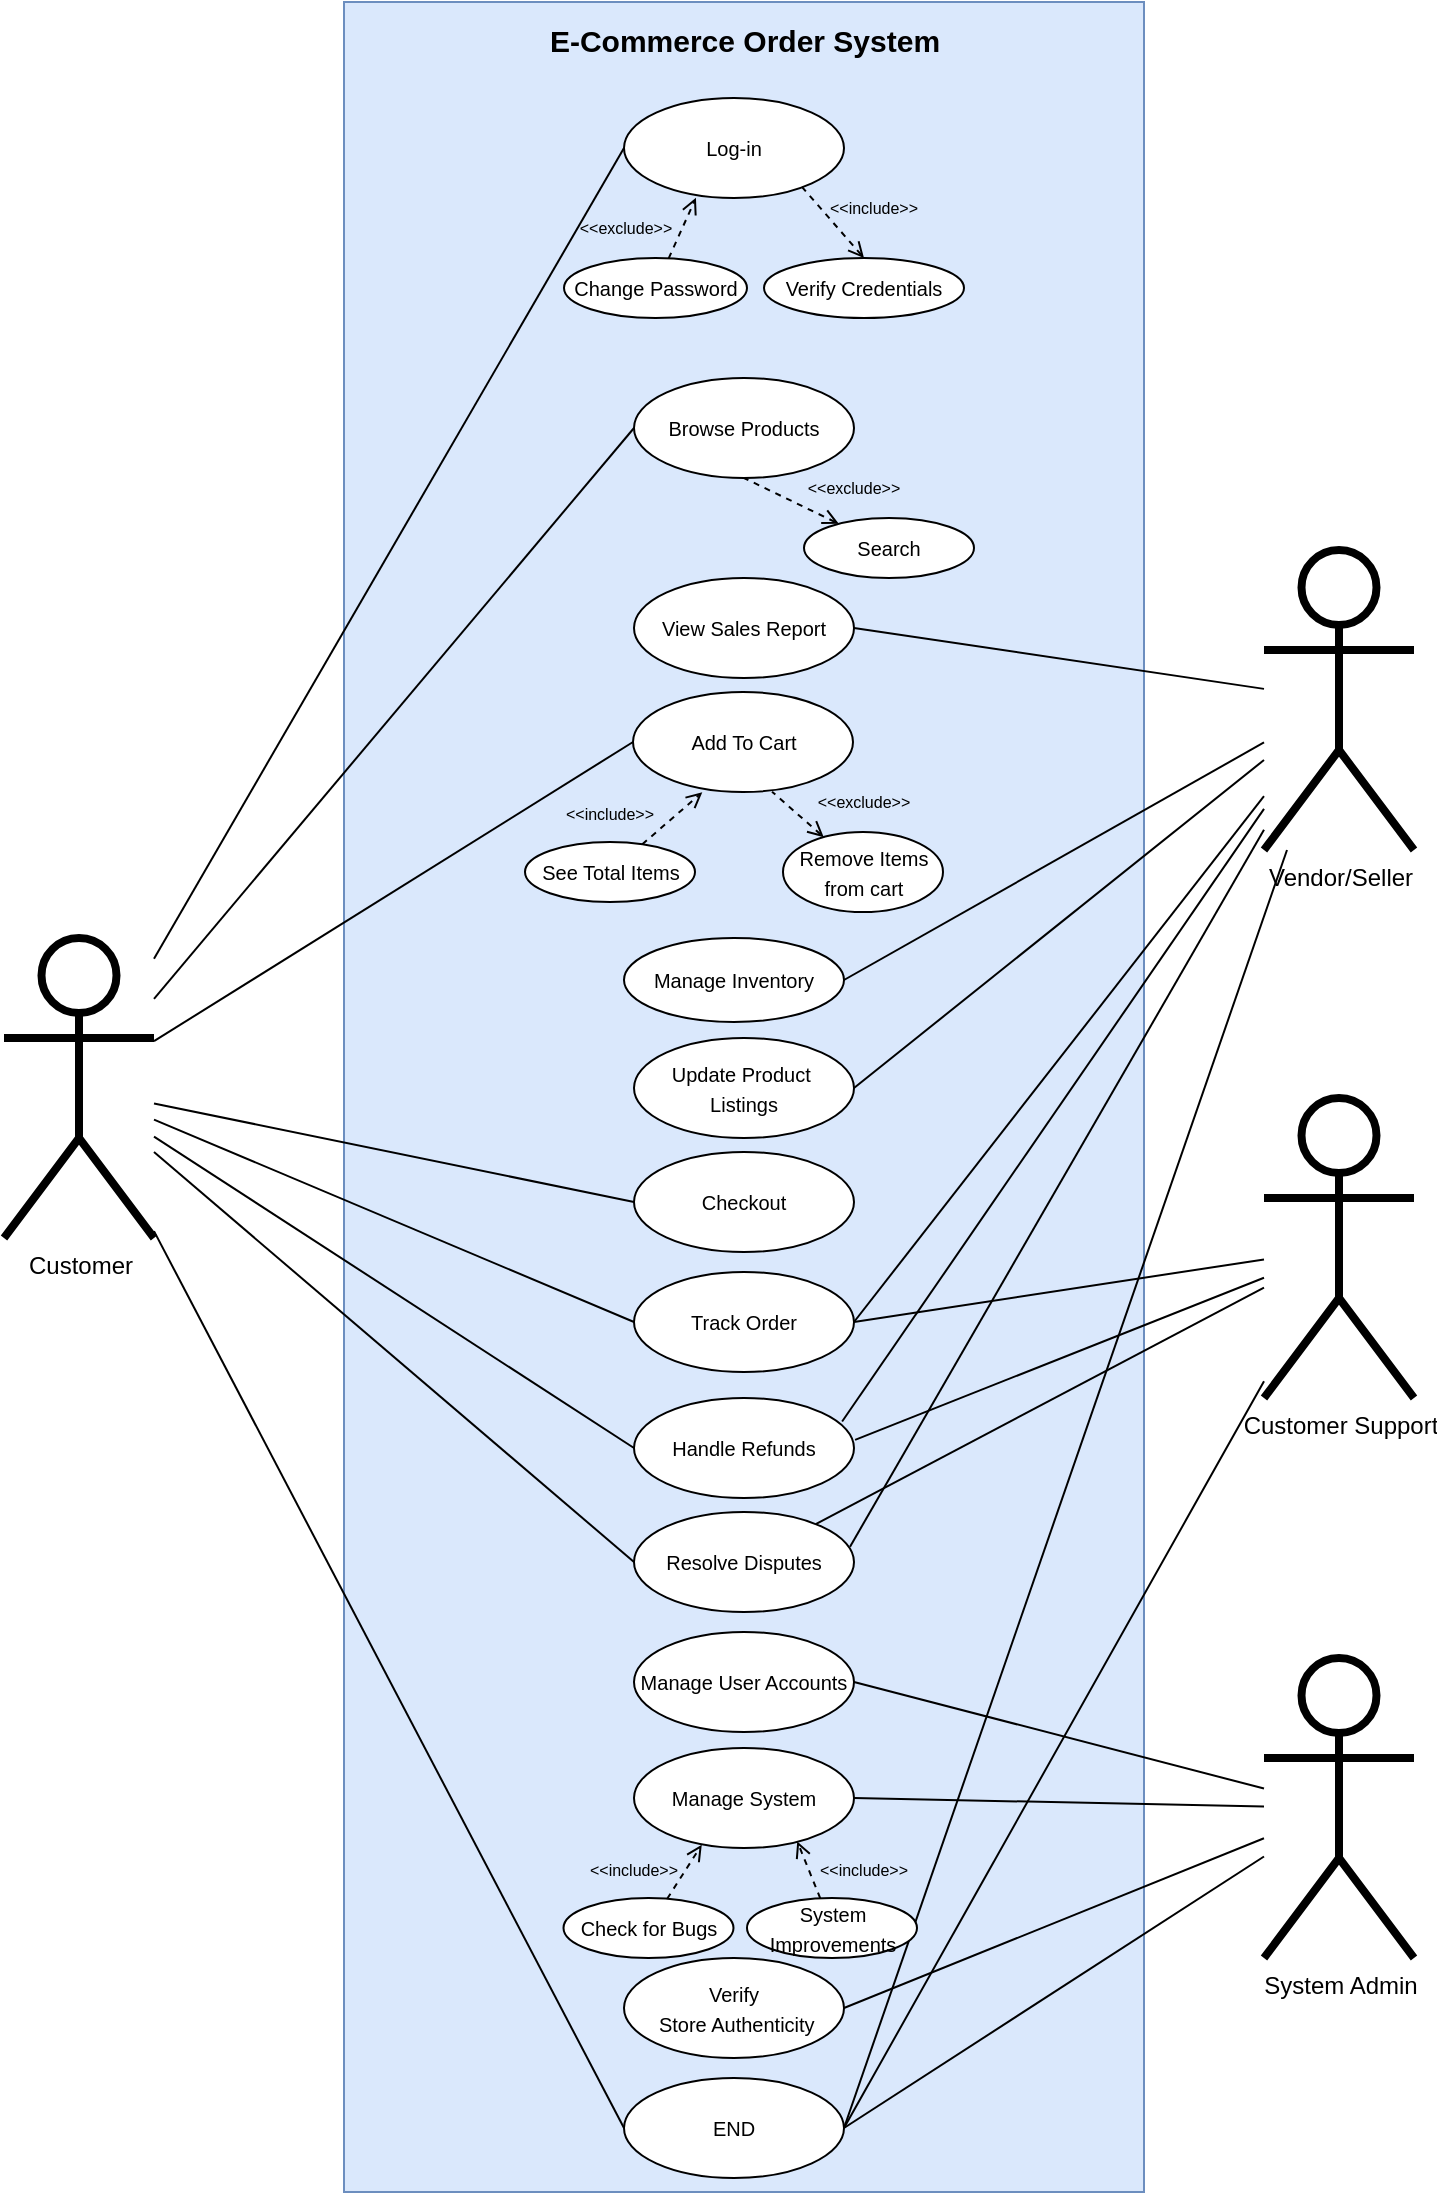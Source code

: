 <mxfile version="24.7.16" pages="5">
  <diagram name="Use Case Diagram" id="52N6EU_QWkr7hJt_THOe">
    <mxGraphModel dx="1843" dy="618" grid="1" gridSize="10" guides="1" tooltips="1" connect="1" arrows="1" fold="1" page="1" pageScale="1" pageWidth="850" pageHeight="1100" math="0" shadow="0">
      <root>
        <mxCell id="0" />
        <mxCell id="1" parent="0" />
        <mxCell id="VD7d8r_EHNvj9PslrJd1-1" value="" style="rounded=0;whiteSpace=wrap;html=1;movable=0;resizable=0;rotatable=0;deletable=0;editable=0;locked=1;connectable=0;fillColor=#dae8fc;strokeColor=#6c8ebf;" vertex="1" parent="1">
          <mxGeometry x="-590" y="5" width="400" height="1095" as="geometry" />
        </mxCell>
        <mxCell id="VD7d8r_EHNvj9PslrJd1-2" value="&lt;font style=&quot;font-size: 15px;&quot;&gt;&lt;b&gt;E-Commerce Order System&lt;/b&gt;&lt;/font&gt;" style="text;html=1;align=center;verticalAlign=middle;whiteSpace=wrap;rounded=0;" vertex="1" parent="1">
          <mxGeometry x="-491.25" y="9" width="202.5" height="30" as="geometry" />
        </mxCell>
        <mxCell id="VD7d8r_EHNvj9PslrJd1-14" style="rounded=0;orthogonalLoop=1;jettySize=auto;html=1;endArrow=none;endFill=0;entryX=0;entryY=0.5;entryDx=0;entryDy=0;" edge="1" parent="1" source="VD7d8r_EHNvj9PslrJd1-3" target="VD7d8r_EHNvj9PslrJd1-9">
          <mxGeometry relative="1" as="geometry" />
        </mxCell>
        <mxCell id="VD7d8r_EHNvj9PslrJd1-62" style="rounded=0;orthogonalLoop=1;jettySize=auto;html=1;entryX=0;entryY=0.5;entryDx=0;entryDy=0;endArrow=none;endFill=0;" edge="1" parent="1" source="VD7d8r_EHNvj9PslrJd1-3" target="VD7d8r_EHNvj9PslrJd1-59">
          <mxGeometry relative="1" as="geometry" />
        </mxCell>
        <mxCell id="VD7d8r_EHNvj9PslrJd1-111" style="rounded=0;orthogonalLoop=1;jettySize=auto;html=1;entryX=0;entryY=0.5;entryDx=0;entryDy=0;endArrow=none;endFill=0;" edge="1" parent="1" source="VD7d8r_EHNvj9PslrJd1-3" target="VD7d8r_EHNvj9PslrJd1-107">
          <mxGeometry relative="1" as="geometry" />
        </mxCell>
        <mxCell id="VD7d8r_EHNvj9PslrJd1-3" value="Customer" style="shape=umlActor;verticalLabelPosition=bottom;verticalAlign=top;html=1;outlineConnect=0;strokeWidth=4;" vertex="1" parent="1">
          <mxGeometry x="-760" y="473" width="75" height="150" as="geometry" />
        </mxCell>
        <mxCell id="VD7d8r_EHNvj9PslrJd1-9" value="&lt;font style=&quot;font-size: 10px;&quot;&gt;Browse Products&lt;/font&gt;" style="ellipse;whiteSpace=wrap;html=1;" vertex="1" parent="1">
          <mxGeometry x="-445" y="193" width="110" height="50" as="geometry" />
        </mxCell>
        <mxCell id="VD7d8r_EHNvj9PslrJd1-15" style="rounded=0;orthogonalLoop=1;jettySize=auto;html=1;endArrow=none;endFill=0;exitX=0;exitY=0.5;exitDx=0;exitDy=0;" edge="1" parent="1" source="VD7d8r_EHNvj9PslrJd1-10" target="VD7d8r_EHNvj9PslrJd1-3">
          <mxGeometry relative="1" as="geometry" />
        </mxCell>
        <mxCell id="VD7d8r_EHNvj9PslrJd1-10" value="&lt;font style=&quot;font-size: 10px;&quot;&gt;Add To Cart&lt;/font&gt;" style="ellipse;whiteSpace=wrap;html=1;" vertex="1" parent="1">
          <mxGeometry x="-445.5" y="350" width="110" height="50" as="geometry" />
        </mxCell>
        <mxCell id="VD7d8r_EHNvj9PslrJd1-16" style="rounded=0;orthogonalLoop=1;jettySize=auto;html=1;endArrow=none;endFill=0;exitX=0;exitY=0.5;exitDx=0;exitDy=0;" edge="1" parent="1" source="VD7d8r_EHNvj9PslrJd1-11" target="VD7d8r_EHNvj9PslrJd1-3">
          <mxGeometry relative="1" as="geometry" />
        </mxCell>
        <mxCell id="VD7d8r_EHNvj9PslrJd1-11" value="&lt;font style=&quot;font-size: 10px;&quot;&gt;Checkout&lt;/font&gt;" style="ellipse;whiteSpace=wrap;html=1;" vertex="1" parent="1">
          <mxGeometry x="-445" y="580" width="110" height="50" as="geometry" />
        </mxCell>
        <mxCell id="VD7d8r_EHNvj9PslrJd1-17" style="rounded=0;orthogonalLoop=1;jettySize=auto;html=1;endArrow=none;endFill=0;exitX=0;exitY=0.5;exitDx=0;exitDy=0;" edge="1" parent="1" source="VD7d8r_EHNvj9PslrJd1-12" target="VD7d8r_EHNvj9PslrJd1-3">
          <mxGeometry relative="1" as="geometry" />
        </mxCell>
        <mxCell id="VD7d8r_EHNvj9PslrJd1-12" value="&lt;font style=&quot;font-size: 10px;&quot;&gt;Track Order&lt;/font&gt;" style="ellipse;whiteSpace=wrap;html=1;" vertex="1" parent="1">
          <mxGeometry x="-445" y="640" width="110" height="50" as="geometry" />
        </mxCell>
        <mxCell id="VD7d8r_EHNvj9PslrJd1-18" style="rounded=0;orthogonalLoop=1;jettySize=auto;html=1;endArrow=none;endFill=0;exitX=0;exitY=0.5;exitDx=0;exitDy=0;" edge="1" parent="1" source="VD7d8r_EHNvj9PslrJd1-13" target="VD7d8r_EHNvj9PslrJd1-3">
          <mxGeometry relative="1" as="geometry" />
        </mxCell>
        <mxCell id="VD7d8r_EHNvj9PslrJd1-13" value="&lt;font style=&quot;font-size: 10px;&quot;&gt;Handle Refunds&lt;/font&gt;" style="ellipse;whiteSpace=wrap;html=1;" vertex="1" parent="1">
          <mxGeometry x="-445" y="703" width="110" height="50" as="geometry" />
        </mxCell>
        <mxCell id="VD7d8r_EHNvj9PslrJd1-33" style="rounded=0;orthogonalLoop=1;jettySize=auto;html=1;entryX=1;entryY=0.5;entryDx=0;entryDy=0;endArrow=none;endFill=0;" edge="1" parent="1" source="VD7d8r_EHNvj9PslrJd1-19" target="VD7d8r_EHNvj9PslrJd1-12">
          <mxGeometry relative="1" as="geometry" />
        </mxCell>
        <mxCell id="VD7d8r_EHNvj9PslrJd1-34" style="rounded=0;orthogonalLoop=1;jettySize=auto;html=1;entryX=0.946;entryY=0.235;entryDx=0;entryDy=0;endArrow=none;endFill=0;entryPerimeter=0;" edge="1" parent="1" source="VD7d8r_EHNvj9PslrJd1-19" target="VD7d8r_EHNvj9PslrJd1-13">
          <mxGeometry relative="1" as="geometry" />
        </mxCell>
        <mxCell id="VD7d8r_EHNvj9PslrJd1-35" style="rounded=0;orthogonalLoop=1;jettySize=auto;html=1;entryX=1;entryY=0.5;entryDx=0;entryDy=0;endArrow=none;endFill=0;" edge="1" parent="1" source="VD7d8r_EHNvj9PslrJd1-19" target="VD7d8r_EHNvj9PslrJd1-31">
          <mxGeometry relative="1" as="geometry" />
        </mxCell>
        <mxCell id="VD7d8r_EHNvj9PslrJd1-37" style="rounded=0;orthogonalLoop=1;jettySize=auto;html=1;endArrow=none;endFill=0;entryX=1;entryY=0.5;entryDx=0;entryDy=0;" edge="1" parent="1" source="VD7d8r_EHNvj9PslrJd1-19" target="VD7d8r_EHNvj9PslrJd1-36">
          <mxGeometry relative="1" as="geometry" />
        </mxCell>
        <mxCell id="VD7d8r_EHNvj9PslrJd1-110" style="rounded=0;orthogonalLoop=1;jettySize=auto;html=1;entryX=1;entryY=0.5;entryDx=0;entryDy=0;endArrow=none;endFill=0;" edge="1" parent="1" source="VD7d8r_EHNvj9PslrJd1-19" target="VD7d8r_EHNvj9PslrJd1-107">
          <mxGeometry relative="1" as="geometry" />
        </mxCell>
        <mxCell id="RKkOBL6d1enxIJ8Rntz_-12" style="rounded=0;orthogonalLoop=1;jettySize=auto;html=1;entryX=1;entryY=0.5;entryDx=0;entryDy=0;endArrow=none;endFill=0;" edge="1" parent="1" source="VD7d8r_EHNvj9PslrJd1-19" target="RKkOBL6d1enxIJ8Rntz_-1">
          <mxGeometry relative="1" as="geometry" />
        </mxCell>
        <mxCell id="VD7d8r_EHNvj9PslrJd1-19" value="Vendor/Seller" style="shape=umlActor;verticalLabelPosition=bottom;verticalAlign=top;html=1;outlineConnect=0;strokeWidth=4;" vertex="1" parent="1">
          <mxGeometry x="-130" y="279" width="75" height="150" as="geometry" />
        </mxCell>
        <mxCell id="VD7d8r_EHNvj9PslrJd1-22" style="rounded=0;orthogonalLoop=1;jettySize=auto;html=1;endArrow=none;endFill=0;exitX=0;exitY=0.5;exitDx=0;exitDy=0;" edge="1" parent="1" source="VD7d8r_EHNvj9PslrJd1-21" target="VD7d8r_EHNvj9PslrJd1-3">
          <mxGeometry relative="1" as="geometry" />
        </mxCell>
        <mxCell id="VD7d8r_EHNvj9PslrJd1-21" value="&lt;font style=&quot;font-size: 10px;&quot;&gt;Log-in&lt;/font&gt;" style="ellipse;whiteSpace=wrap;html=1;" vertex="1" parent="1">
          <mxGeometry x="-450" y="53" width="110" height="50" as="geometry" />
        </mxCell>
        <mxCell id="VD7d8r_EHNvj9PslrJd1-25" style="rounded=0;orthogonalLoop=1;jettySize=auto;html=1;dashed=1;endArrow=none;endFill=0;startArrow=open;startFill=0;exitX=0.5;exitY=0;exitDx=0;exitDy=0;entryX=0.807;entryY=0.884;entryDx=0;entryDy=0;entryPerimeter=0;" edge="1" parent="1" source="VD7d8r_EHNvj9PslrJd1-23" target="VD7d8r_EHNvj9PslrJd1-21">
          <mxGeometry relative="1" as="geometry" />
        </mxCell>
        <mxCell id="VD7d8r_EHNvj9PslrJd1-23" value="&lt;font style=&quot;font-size: 10px;&quot;&gt;Verify Credentials&lt;/font&gt;" style="ellipse;whiteSpace=wrap;html=1;" vertex="1" parent="1">
          <mxGeometry x="-380" y="133" width="100" height="30" as="geometry" />
        </mxCell>
        <mxCell id="VD7d8r_EHNvj9PslrJd1-24" value="&lt;font style=&quot;font-size: 10px;&quot;&gt;Change Password&lt;/font&gt;" style="ellipse;whiteSpace=wrap;html=1;" vertex="1" parent="1">
          <mxGeometry x="-480" y="133" width="91.5" height="30" as="geometry" />
        </mxCell>
        <mxCell id="VD7d8r_EHNvj9PslrJd1-27" value="&amp;lt;&amp;lt;include&amp;gt;&amp;gt;" style="text;html=1;align=center;verticalAlign=middle;whiteSpace=wrap;rounded=0;fontSize=8;" vertex="1" parent="1">
          <mxGeometry x="-360" y="103" width="70" height="10" as="geometry" />
        </mxCell>
        <mxCell id="VD7d8r_EHNvj9PslrJd1-28" style="rounded=0;orthogonalLoop=1;jettySize=auto;html=1;entryX=0.327;entryY=0.998;entryDx=0;entryDy=0;entryPerimeter=0;dashed=1;endArrow=open;endFill=0;" edge="1" parent="1" source="VD7d8r_EHNvj9PslrJd1-24" target="VD7d8r_EHNvj9PslrJd1-21">
          <mxGeometry relative="1" as="geometry" />
        </mxCell>
        <mxCell id="VD7d8r_EHNvj9PslrJd1-29" value="&amp;lt;&amp;lt;exclude&amp;gt;&amp;gt;" style="text;html=1;align=center;verticalAlign=middle;whiteSpace=wrap;rounded=0;fontSize=8;" vertex="1" parent="1">
          <mxGeometry x="-484" y="113" width="70" height="10" as="geometry" />
        </mxCell>
        <mxCell id="VD7d8r_EHNvj9PslrJd1-31" value="&lt;span style=&quot;font-size: 10px;&quot;&gt;View Sales Report&lt;/span&gt;" style="ellipse;whiteSpace=wrap;html=1;" vertex="1" parent="1">
          <mxGeometry x="-445" y="293" width="110" height="50" as="geometry" />
        </mxCell>
        <mxCell id="VD7d8r_EHNvj9PslrJd1-36" value="&lt;font style=&quot;font-size: 10px;&quot;&gt;Update Product&amp;nbsp;&lt;/font&gt;&lt;div&gt;&lt;font style=&quot;font-size: 10px;&quot;&gt;Listings&lt;/font&gt;&lt;/div&gt;" style="ellipse;whiteSpace=wrap;html=1;" vertex="1" parent="1">
          <mxGeometry x="-445" y="523" width="110" height="50" as="geometry" />
        </mxCell>
        <mxCell id="VD7d8r_EHNvj9PslrJd1-48" value="&lt;span style=&quot;font-size: 10px;&quot;&gt;See Total Items&lt;/span&gt;" style="ellipse;whiteSpace=wrap;html=1;" vertex="1" parent="1">
          <mxGeometry x="-499.5" y="425" width="85" height="30" as="geometry" />
        </mxCell>
        <mxCell id="VD7d8r_EHNvj9PslrJd1-49" style="rounded=0;orthogonalLoop=1;jettySize=auto;html=1;entryX=0.315;entryY=1.003;entryDx=0;entryDy=0;entryPerimeter=0;endArrow=open;endFill=0;dashed=1;" edge="1" parent="1" source="VD7d8r_EHNvj9PslrJd1-48" target="VD7d8r_EHNvj9PslrJd1-10">
          <mxGeometry relative="1" as="geometry" />
        </mxCell>
        <mxCell id="VD7d8r_EHNvj9PslrJd1-50" value="&amp;lt;&amp;lt;include&amp;gt;&amp;gt;" style="text;html=1;align=center;verticalAlign=middle;whiteSpace=wrap;rounded=0;fontSize=8;" vertex="1" parent="1">
          <mxGeometry x="-492" y="406" width="70" height="10" as="geometry" />
        </mxCell>
        <mxCell id="VD7d8r_EHNvj9PslrJd1-51" value="&lt;span style=&quot;font-size: 10px;&quot;&gt;Remove Items from cart&lt;/span&gt;" style="ellipse;whiteSpace=wrap;html=1;" vertex="1" parent="1">
          <mxGeometry x="-370.5" y="420" width="80" height="40" as="geometry" />
        </mxCell>
        <mxCell id="VD7d8r_EHNvj9PslrJd1-52" style="rounded=0;orthogonalLoop=1;jettySize=auto;html=1;entryX=0.632;entryY=0.997;entryDx=0;entryDy=0;entryPerimeter=0;dashed=1;endArrow=none;endFill=0;startArrow=open;startFill=0;" edge="1" parent="1" source="VD7d8r_EHNvj9PslrJd1-51" target="VD7d8r_EHNvj9PslrJd1-10">
          <mxGeometry relative="1" as="geometry" />
        </mxCell>
        <mxCell id="VD7d8r_EHNvj9PslrJd1-53" value="&amp;lt;&amp;lt;exclude&amp;gt;&amp;gt;" style="text;html=1;align=center;verticalAlign=middle;whiteSpace=wrap;rounded=0;fontSize=8;" vertex="1" parent="1">
          <mxGeometry x="-365.5" y="400" width="70" height="10" as="geometry" />
        </mxCell>
        <mxCell id="VD7d8r_EHNvj9PslrJd1-67" style="rounded=0;orthogonalLoop=1;jettySize=auto;html=1;entryX=1;entryY=0.5;entryDx=0;entryDy=0;endArrow=none;endFill=0;" edge="1" parent="1" source="VD7d8r_EHNvj9PslrJd1-54" target="VD7d8r_EHNvj9PslrJd1-63">
          <mxGeometry relative="1" as="geometry" />
        </mxCell>
        <mxCell id="VD7d8r_EHNvj9PslrJd1-68" style="rounded=0;orthogonalLoop=1;jettySize=auto;html=1;endArrow=none;endFill=0;entryX=1;entryY=0.5;entryDx=0;entryDy=0;" edge="1" parent="1" source="VD7d8r_EHNvj9PslrJd1-54" target="VD7d8r_EHNvj9PslrJd1-65">
          <mxGeometry relative="1" as="geometry" />
        </mxCell>
        <mxCell id="VD7d8r_EHNvj9PslrJd1-71" style="rounded=0;orthogonalLoop=1;jettySize=auto;html=1;entryX=1;entryY=0.5;entryDx=0;entryDy=0;endArrow=none;endFill=0;" edge="1" parent="1" source="VD7d8r_EHNvj9PslrJd1-54" target="VD7d8r_EHNvj9PslrJd1-70">
          <mxGeometry relative="1" as="geometry" />
        </mxCell>
        <mxCell id="VD7d8r_EHNvj9PslrJd1-108" style="rounded=0;orthogonalLoop=1;jettySize=auto;html=1;entryX=1;entryY=0.5;entryDx=0;entryDy=0;endArrow=none;endFill=0;" edge="1" parent="1" source="VD7d8r_EHNvj9PslrJd1-54" target="VD7d8r_EHNvj9PslrJd1-107">
          <mxGeometry relative="1" as="geometry" />
        </mxCell>
        <mxCell id="VD7d8r_EHNvj9PslrJd1-54" value="System Admin" style="shape=umlActor;verticalLabelPosition=bottom;verticalAlign=top;html=1;outlineConnect=0;strokeWidth=4;" vertex="1" parent="1">
          <mxGeometry x="-130" y="833" width="75" height="150" as="geometry" />
        </mxCell>
        <mxCell id="VD7d8r_EHNvj9PslrJd1-60" style="rounded=0;orthogonalLoop=1;jettySize=auto;html=1;endArrow=none;endFill=0;" edge="1" parent="1" source="VD7d8r_EHNvj9PslrJd1-55" target="VD7d8r_EHNvj9PslrJd1-59">
          <mxGeometry relative="1" as="geometry" />
        </mxCell>
        <mxCell id="VD7d8r_EHNvj9PslrJd1-64" style="rounded=0;orthogonalLoop=1;jettySize=auto;html=1;entryX=1;entryY=0.5;entryDx=0;entryDy=0;endArrow=none;endFill=0;" edge="1" parent="1" source="VD7d8r_EHNvj9PslrJd1-55" target="VD7d8r_EHNvj9PslrJd1-12">
          <mxGeometry relative="1" as="geometry" />
        </mxCell>
        <mxCell id="VD7d8r_EHNvj9PslrJd1-109" style="rounded=0;orthogonalLoop=1;jettySize=auto;html=1;entryX=1;entryY=0.5;entryDx=0;entryDy=0;startArrow=none;startFill=0;endArrow=none;endFill=0;" edge="1" parent="1" source="VD7d8r_EHNvj9PslrJd1-55" target="VD7d8r_EHNvj9PslrJd1-107">
          <mxGeometry relative="1" as="geometry" />
        </mxCell>
        <mxCell id="VD7d8r_EHNvj9PslrJd1-55" value="Customer Support" style="shape=umlActor;verticalLabelPosition=bottom;verticalAlign=top;html=1;outlineConnect=0;strokeWidth=4;" vertex="1" parent="1">
          <mxGeometry x="-130" y="553" width="75" height="150" as="geometry" />
        </mxCell>
        <mxCell id="VD7d8r_EHNvj9PslrJd1-58" style="rounded=0;orthogonalLoop=1;jettySize=auto;html=1;entryX=1.005;entryY=0.419;entryDx=0;entryDy=0;entryPerimeter=0;endArrow=none;endFill=0;" edge="1" parent="1" source="VD7d8r_EHNvj9PslrJd1-55" target="VD7d8r_EHNvj9PslrJd1-13">
          <mxGeometry relative="1" as="geometry" />
        </mxCell>
        <mxCell id="VD7d8r_EHNvj9PslrJd1-59" value="&lt;font style=&quot;font-size: 10px;&quot;&gt;Resolve Disputes&lt;/font&gt;" style="ellipse;whiteSpace=wrap;html=1;" vertex="1" parent="1">
          <mxGeometry x="-445" y="760" width="110" height="50" as="geometry" />
        </mxCell>
        <mxCell id="VD7d8r_EHNvj9PslrJd1-61" style="rounded=0;orthogonalLoop=1;jettySize=auto;html=1;entryX=0.982;entryY=0.347;entryDx=0;entryDy=0;entryPerimeter=0;endArrow=none;endFill=0;" edge="1" parent="1" source="VD7d8r_EHNvj9PslrJd1-19" target="VD7d8r_EHNvj9PslrJd1-59">
          <mxGeometry relative="1" as="geometry" />
        </mxCell>
        <mxCell id="VD7d8r_EHNvj9PslrJd1-63" value="&lt;font style=&quot;font-size: 10px;&quot;&gt;Manage User Accounts&lt;/font&gt;" style="ellipse;whiteSpace=wrap;html=1;" vertex="1" parent="1">
          <mxGeometry x="-445" y="820" width="110" height="50" as="geometry" />
        </mxCell>
        <mxCell id="VD7d8r_EHNvj9PslrJd1-65" value="&lt;font style=&quot;font-size: 10px;&quot;&gt;Manage System&lt;/font&gt;" style="ellipse;whiteSpace=wrap;html=1;" vertex="1" parent="1">
          <mxGeometry x="-445" y="878" width="110" height="50" as="geometry" />
        </mxCell>
        <mxCell id="VD7d8r_EHNvj9PslrJd1-70" value="&lt;span style=&quot;font-size: 10px;&quot;&gt;Verify&lt;/span&gt;&lt;div&gt;&lt;span style=&quot;font-size: 10px;&quot;&gt;&amp;nbsp;Store Authenticity&lt;/span&gt;&lt;/div&gt;" style="ellipse;whiteSpace=wrap;html=1;" vertex="1" parent="1">
          <mxGeometry x="-450" y="983" width="110" height="50" as="geometry" />
        </mxCell>
        <mxCell id="VD7d8r_EHNvj9PslrJd1-102" style="rounded=0;orthogonalLoop=1;jettySize=auto;html=1;dashed=1;startArrow=open;startFill=0;endArrow=none;endFill=0;" edge="1" parent="1" source="VD7d8r_EHNvj9PslrJd1-100">
          <mxGeometry relative="1" as="geometry">
            <mxPoint x="-390" y="243" as="targetPoint" />
          </mxGeometry>
        </mxCell>
        <mxCell id="VD7d8r_EHNvj9PslrJd1-100" value="&lt;span style=&quot;font-size: 10px;&quot;&gt;Search&lt;/span&gt;" style="ellipse;whiteSpace=wrap;html=1;" vertex="1" parent="1">
          <mxGeometry x="-360" y="263" width="85" height="30" as="geometry" />
        </mxCell>
        <mxCell id="VD7d8r_EHNvj9PslrJd1-103" value="&amp;lt;&amp;lt;exclude&amp;gt;&amp;gt;" style="text;html=1;align=center;verticalAlign=middle;whiteSpace=wrap;rounded=0;fontSize=8;" vertex="1" parent="1">
          <mxGeometry x="-370" y="243" width="70" height="10" as="geometry" />
        </mxCell>
        <mxCell id="VD7d8r_EHNvj9PslrJd1-107" value="&lt;span style=&quot;font-size: 10px;&quot;&gt;END&lt;/span&gt;" style="ellipse;whiteSpace=wrap;html=1;" vertex="1" parent="1">
          <mxGeometry x="-450" y="1043" width="110" height="50" as="geometry" />
        </mxCell>
        <mxCell id="RKkOBL6d1enxIJ8Rntz_-1" value="&lt;font style=&quot;font-size: 10px;&quot;&gt;Manage Inventory&lt;/font&gt;" style="ellipse;whiteSpace=wrap;html=1;" vertex="1" parent="1">
          <mxGeometry x="-450" y="473" width="110" height="42" as="geometry" />
        </mxCell>
        <mxCell id="RKkOBL6d1enxIJ8Rntz_-6" value="&lt;span style=&quot;font-size: 10px;&quot;&gt;Check for Bugs&lt;/span&gt;" style="ellipse;whiteSpace=wrap;html=1;" vertex="1" parent="1">
          <mxGeometry x="-480.25" y="953" width="85" height="30" as="geometry" />
        </mxCell>
        <mxCell id="RKkOBL6d1enxIJ8Rntz_-7" style="rounded=0;orthogonalLoop=1;jettySize=auto;html=1;entryX=0.308;entryY=0.968;entryDx=0;entryDy=0;entryPerimeter=0;endArrow=open;endFill=0;dashed=1;" edge="1" parent="1" source="RKkOBL6d1enxIJ8Rntz_-6" target="VD7d8r_EHNvj9PslrJd1-65">
          <mxGeometry relative="1" as="geometry">
            <mxPoint x="-398.5" y="928" as="targetPoint" />
          </mxGeometry>
        </mxCell>
        <mxCell id="RKkOBL6d1enxIJ8Rntz_-8" value="&amp;lt;&amp;lt;include&amp;gt;&amp;gt;" style="text;html=1;align=center;verticalAlign=middle;whiteSpace=wrap;rounded=0;fontSize=8;" vertex="1" parent="1">
          <mxGeometry x="-480" y="934" width="70" height="10" as="geometry" />
        </mxCell>
        <mxCell id="RKkOBL6d1enxIJ8Rntz_-9" value="&lt;span style=&quot;font-size: 10px;&quot;&gt;System Improvements&lt;/span&gt;" style="ellipse;whiteSpace=wrap;html=1;" vertex="1" parent="1">
          <mxGeometry x="-388.5" y="953" width="85" height="30" as="geometry" />
        </mxCell>
        <mxCell id="RKkOBL6d1enxIJ8Rntz_-10" style="rounded=0;orthogonalLoop=1;jettySize=auto;html=1;entryX=0.742;entryY=0.934;entryDx=0;entryDy=0;entryPerimeter=0;endArrow=open;endFill=0;dashed=1;" edge="1" source="RKkOBL6d1enxIJ8Rntz_-9" parent="1" target="VD7d8r_EHNvj9PslrJd1-65">
          <mxGeometry relative="1" as="geometry">
            <mxPoint x="-296.25" y="929" as="targetPoint" />
          </mxGeometry>
        </mxCell>
        <mxCell id="RKkOBL6d1enxIJ8Rntz_-11" value="&amp;lt;&amp;lt;include&amp;gt;&amp;gt;" style="text;html=1;align=center;verticalAlign=middle;whiteSpace=wrap;rounded=0;fontSize=8;" vertex="1" parent="1">
          <mxGeometry x="-365" y="934" width="70" height="10" as="geometry" />
        </mxCell>
      </root>
    </mxGraphModel>
  </diagram>
  <diagram id="lv7IFf4j8f_QzU5K00iU" name="Flowchart">
    <mxGraphModel dx="2950" dy="1853" grid="1" gridSize="10" guides="1" tooltips="1" connect="1" arrows="1" fold="1" page="1" pageScale="1" pageWidth="850" pageHeight="1100" math="0" shadow="0">
      <root>
        <mxCell id="0" />
        <mxCell id="1" parent="0" />
        <mxCell id="LFIohPqwvmcPHVpf6LmG-4" value="Customer" style="swimlane;horizontal=0;whiteSpace=wrap;html=1;fillColor=#d5e8d4;strokeColor=#82b366;startSize=23;" vertex="1" parent="1">
          <mxGeometry x="40" y="370" width="2500" height="310" as="geometry" />
        </mxCell>
        <mxCell id="LFIohPqwvmcPHVpf6LmG-11" value="" style="edgeStyle=orthogonalEdgeStyle;rounded=0;orthogonalLoop=1;jettySize=auto;html=1;" edge="1" parent="LFIohPqwvmcPHVpf6LmG-4" source="Yik6zkkDphFywbpoYDEB-3" target="LFIohPqwvmcPHVpf6LmG-10">
          <mxGeometry relative="1" as="geometry" />
        </mxCell>
        <mxCell id="Yik6zkkDphFywbpoYDEB-3" value="Find Products&amp;nbsp;&lt;div&gt;to buy&lt;/div&gt;" style="strokeWidth=2;html=1;shape=mxgraph.flowchart.delay;whiteSpace=wrap;fillColor=#d5e8d4;strokeColor=#82b366;" vertex="1" parent="LFIohPqwvmcPHVpf6LmG-4">
          <mxGeometry x="230" y="140" width="100" height="60" as="geometry" />
        </mxCell>
        <mxCell id="LFIohPqwvmcPHVpf6LmG-17" value="" style="edgeStyle=orthogonalEdgeStyle;rounded=0;orthogonalLoop=1;jettySize=auto;html=1;" edge="1" parent="LFIohPqwvmcPHVpf6LmG-4" source="Yik6zkkDphFywbpoYDEB-4" target="LFIohPqwvmcPHVpf6LmG-16">
          <mxGeometry relative="1" as="geometry" />
        </mxCell>
        <mxCell id="Yik6zkkDphFywbpoYDEB-4" value="Add To Cart" style="rounded=1;whiteSpace=wrap;html=1;fillColor=#d5e8d4;strokeColor=#82b366;" vertex="1" parent="LFIohPqwvmcPHVpf6LmG-4">
          <mxGeometry x="510" y="140" width="120" height="60" as="geometry" />
        </mxCell>
        <mxCell id="LFIohPqwvmcPHVpf6LmG-24" value="" style="edgeStyle=orthogonalEdgeStyle;rounded=0;orthogonalLoop=1;jettySize=auto;html=1;" edge="1" parent="LFIohPqwvmcPHVpf6LmG-4" source="Yik6zkkDphFywbpoYDEB-5" target="LFIohPqwvmcPHVpf6LmG-23">
          <mxGeometry relative="1" as="geometry" />
        </mxCell>
        <mxCell id="Yik6zkkDphFywbpoYDEB-5" value="Checkout Section" style="rounded=1;whiteSpace=wrap;html=1;fillColor=#d5e8d4;strokeColor=#82b366;" vertex="1" parent="LFIohPqwvmcPHVpf6LmG-4">
          <mxGeometry x="860" y="140" width="120" height="60" as="geometry" />
        </mxCell>
        <mxCell id="LFIohPqwvmcPHVpf6LmG-60" value="" style="edgeStyle=orthogonalEdgeStyle;rounded=0;orthogonalLoop=1;jettySize=auto;html=1;" edge="1" parent="LFIohPqwvmcPHVpf6LmG-4" source="Yik6zkkDphFywbpoYDEB-6" target="LFIohPqwvmcPHVpf6LmG-49">
          <mxGeometry relative="1" as="geometry" />
        </mxCell>
        <mxCell id="Yik6zkkDphFywbpoYDEB-6" value="Prompt: &quot;Purchase Successful&quot;" style="rounded=1;whiteSpace=wrap;html=1;fillColor=#d5e8d4;strokeColor=#82b366;" vertex="1" parent="LFIohPqwvmcPHVpf6LmG-4">
          <mxGeometry x="1340" y="140" width="120" height="60" as="geometry" />
        </mxCell>
        <mxCell id="LFIohPqwvmcPHVpf6LmG-9" value="" style="edgeStyle=orthogonalEdgeStyle;rounded=0;orthogonalLoop=1;jettySize=auto;html=1;" edge="1" parent="LFIohPqwvmcPHVpf6LmG-4" source="Yik6zkkDphFywbpoYDEB-2" target="Yik6zkkDphFywbpoYDEB-3">
          <mxGeometry relative="1" as="geometry" />
        </mxCell>
        <mxCell id="Yik6zkkDphFywbpoYDEB-2" value="Browse Products" style="rounded=1;whiteSpace=wrap;html=1;fillColor=#d5e8d4;strokeColor=#82b366;" vertex="1" parent="LFIohPqwvmcPHVpf6LmG-4">
          <mxGeometry x="50" y="140" width="120" height="60" as="geometry" />
        </mxCell>
        <mxCell id="LFIohPqwvmcPHVpf6LmG-12" value="" style="edgeStyle=orthogonalEdgeStyle;rounded=0;orthogonalLoop=1;jettySize=auto;html=1;" edge="1" parent="LFIohPqwvmcPHVpf6LmG-4" source="LFIohPqwvmcPHVpf6LmG-10" target="Yik6zkkDphFywbpoYDEB-4">
          <mxGeometry relative="1" as="geometry" />
        </mxCell>
        <mxCell id="LFIohPqwvmcPHVpf6LmG-13" value="Yes" style="edgeLabel;html=1;align=center;verticalAlign=middle;resizable=0;points=[];" vertex="1" connectable="0" parent="LFIohPqwvmcPHVpf6LmG-12">
          <mxGeometry x="-0.101" relative="1" as="geometry">
            <mxPoint as="offset" />
          </mxGeometry>
        </mxCell>
        <mxCell id="LFIohPqwvmcPHVpf6LmG-10" value="Found Product?" style="strokeWidth=2;html=1;shape=mxgraph.flowchart.decision;whiteSpace=wrap;fillColor=#d5e8d4;strokeColor=#82b366;" vertex="1" parent="LFIohPqwvmcPHVpf6LmG-4">
          <mxGeometry x="375" y="130" width="80" height="80" as="geometry" />
        </mxCell>
        <mxCell id="LFIohPqwvmcPHVpf6LmG-14" value="No" style="edgeStyle=orthogonalEdgeStyle;rounded=0;orthogonalLoop=1;jettySize=auto;html=1;" edge="1" parent="LFIohPqwvmcPHVpf6LmG-4" source="LFIohPqwvmcPHVpf6LmG-10">
          <mxGeometry relative="1" as="geometry">
            <mxPoint x="270" y="200" as="targetPoint" />
            <Array as="points">
              <mxPoint x="415" y="230" />
              <mxPoint x="270" y="230" />
            </Array>
          </mxGeometry>
        </mxCell>
        <mxCell id="LFIohPqwvmcPHVpf6LmG-19" value="" style="edgeStyle=orthogonalEdgeStyle;rounded=0;orthogonalLoop=1;jettySize=auto;html=1;" edge="1" parent="LFIohPqwvmcPHVpf6LmG-4" source="LFIohPqwvmcPHVpf6LmG-16" target="Yik6zkkDphFywbpoYDEB-5">
          <mxGeometry relative="1" as="geometry" />
        </mxCell>
        <mxCell id="LFIohPqwvmcPHVpf6LmG-20" value="Yes" style="edgeLabel;html=1;align=center;verticalAlign=middle;resizable=0;points=[];" vertex="1" connectable="0" parent="LFIohPqwvmcPHVpf6LmG-19">
          <mxGeometry x="-0.039" relative="1" as="geometry">
            <mxPoint as="offset" />
          </mxGeometry>
        </mxCell>
        <mxCell id="LFIohPqwvmcPHVpf6LmG-21" value="No" style="edgeStyle=orthogonalEdgeStyle;rounded=0;orthogonalLoop=1;jettySize=auto;html=1;entryX=0.375;entryY=-0.019;entryDx=0;entryDy=0;entryPerimeter=0;exitX=0.5;exitY=0;exitDx=0;exitDy=0;exitPerimeter=0;" edge="1" parent="LFIohPqwvmcPHVpf6LmG-4" source="LFIohPqwvmcPHVpf6LmG-16" target="Yik6zkkDphFywbpoYDEB-3">
          <mxGeometry relative="1" as="geometry">
            <mxPoint x="716.315" y="69.99" as="sourcePoint" />
            <mxPoint x="250.0" y="78.73" as="targetPoint" />
            <Array as="points">
              <mxPoint x="735" y="100" />
              <mxPoint x="268" y="100" />
            </Array>
          </mxGeometry>
        </mxCell>
        <mxCell id="LFIohPqwvmcPHVpf6LmG-16" value="Satisfied&amp;nbsp;&lt;div&gt;with&amp;nbsp;&lt;/div&gt;&lt;div&gt;cart lists?&lt;/div&gt;" style="strokeWidth=2;html=1;shape=mxgraph.flowchart.decision;whiteSpace=wrap;fillColor=#d5e8d4;strokeColor=#82b366;" vertex="1" parent="LFIohPqwvmcPHVpf6LmG-4">
          <mxGeometry x="690" y="130" width="90" height="80" as="geometry" />
        </mxCell>
        <mxCell id="LFIohPqwvmcPHVpf6LmG-30" value="" style="edgeStyle=orthogonalEdgeStyle;rounded=0;orthogonalLoop=1;jettySize=auto;html=1;" edge="1" parent="LFIohPqwvmcPHVpf6LmG-4" source="LFIohPqwvmcPHVpf6LmG-22" target="LFIohPqwvmcPHVpf6LmG-28">
          <mxGeometry relative="1" as="geometry" />
        </mxCell>
        <mxCell id="LFIohPqwvmcPHVpf6LmG-32" value="No" style="edgeLabel;html=1;align=center;verticalAlign=middle;resizable=0;points=[];" vertex="1" connectable="0" parent="LFIohPqwvmcPHVpf6LmG-30">
          <mxGeometry x="-0.206" y="1" relative="1" as="geometry">
            <mxPoint as="offset" />
          </mxGeometry>
        </mxCell>
        <mxCell id="LFIohPqwvmcPHVpf6LmG-33" value="" style="edgeStyle=orthogonalEdgeStyle;rounded=0;orthogonalLoop=1;jettySize=auto;html=1;" edge="1" parent="LFIohPqwvmcPHVpf6LmG-4" source="LFIohPqwvmcPHVpf6LmG-22" target="Yik6zkkDphFywbpoYDEB-6">
          <mxGeometry relative="1" as="geometry" />
        </mxCell>
        <mxCell id="LFIohPqwvmcPHVpf6LmG-34" value="Yes" style="edgeLabel;html=1;align=center;verticalAlign=middle;resizable=0;points=[];" vertex="1" connectable="0" parent="LFIohPqwvmcPHVpf6LmG-33">
          <mxGeometry x="0.039" relative="1" as="geometry">
            <mxPoint as="offset" />
          </mxGeometry>
        </mxCell>
        <mxCell id="LFIohPqwvmcPHVpf6LmG-22" value="Payment Successful?" style="strokeWidth=2;html=1;shape=mxgraph.flowchart.decision;whiteSpace=wrap;fillColor=#d5e8d4;strokeColor=#82b366;" vertex="1" parent="LFIohPqwvmcPHVpf6LmG-4">
          <mxGeometry x="1180" y="130" width="90" height="80" as="geometry" />
        </mxCell>
        <mxCell id="LFIohPqwvmcPHVpf6LmG-25" value="" style="edgeStyle=orthogonalEdgeStyle;rounded=0;orthogonalLoop=1;jettySize=auto;html=1;" edge="1" parent="LFIohPqwvmcPHVpf6LmG-4" source="LFIohPqwvmcPHVpf6LmG-23" target="LFIohPqwvmcPHVpf6LmG-22">
          <mxGeometry relative="1" as="geometry" />
        </mxCell>
        <mxCell id="LFIohPqwvmcPHVpf6LmG-23" value="Fill out form for&amp;nbsp;&lt;div&gt;payment&lt;/div&gt;" style="shape=parallelogram;html=1;strokeWidth=2;perimeter=parallelogramPerimeter;whiteSpace=wrap;rounded=1;arcSize=12;size=0.23;fillColor=#d5e8d4;strokeColor=#82b366;" vertex="1" parent="LFIohPqwvmcPHVpf6LmG-4">
          <mxGeometry x="1020" y="140" width="130" height="60" as="geometry" />
        </mxCell>
        <mxCell id="LFIohPqwvmcPHVpf6LmG-28" value="Prompt: &quot;Try again&quot;" style="rounded=1;whiteSpace=wrap;html=1;fillColor=#d5e8d4;strokeColor=#82b366;" vertex="1" parent="LFIohPqwvmcPHVpf6LmG-4">
          <mxGeometry x="1165" y="20" width="120" height="60" as="geometry" />
        </mxCell>
        <mxCell id="LFIohPqwvmcPHVpf6LmG-31" style="edgeStyle=orthogonalEdgeStyle;rounded=0;orthogonalLoop=1;jettySize=auto;html=1;entryX=0.565;entryY=-0.018;entryDx=0;entryDy=0;entryPerimeter=0;" edge="1" parent="LFIohPqwvmcPHVpf6LmG-4" source="LFIohPqwvmcPHVpf6LmG-28" target="LFIohPqwvmcPHVpf6LmG-23">
          <mxGeometry relative="1" as="geometry" />
        </mxCell>
        <mxCell id="LFIohPqwvmcPHVpf6LmG-84" value="" style="edgeStyle=orthogonalEdgeStyle;rounded=0;orthogonalLoop=1;jettySize=auto;html=1;" edge="1" parent="LFIohPqwvmcPHVpf6LmG-4" source="LFIohPqwvmcPHVpf6LmG-49" target="LFIohPqwvmcPHVpf6LmG-52">
          <mxGeometry relative="1" as="geometry" />
        </mxCell>
        <mxCell id="LFIohPqwvmcPHVpf6LmG-87" value="Yes" style="edgeLabel;html=1;align=center;verticalAlign=middle;resizable=0;points=[];" vertex="1" connectable="0" parent="LFIohPqwvmcPHVpf6LmG-84">
          <mxGeometry x="-0.705" y="-2" relative="1" as="geometry">
            <mxPoint as="offset" />
          </mxGeometry>
        </mxCell>
        <mxCell id="LFIohPqwvmcPHVpf6LmG-49" value="Refund?" style="strokeWidth=2;html=1;shape=mxgraph.flowchart.decision;whiteSpace=wrap;fillColor=#d5e8d4;strokeColor=#82b366;" vertex="1" parent="LFIohPqwvmcPHVpf6LmG-4">
          <mxGeometry x="1510" y="130" width="90" height="80" as="geometry" />
        </mxCell>
        <mxCell id="LFIohPqwvmcPHVpf6LmG-52" value="Request Refund" style="rounded=1;whiteSpace=wrap;html=1;fillColor=#d5e8d4;strokeColor=#82b366;" vertex="1" parent="LFIohPqwvmcPHVpf6LmG-4">
          <mxGeometry x="1495" y="240" width="120" height="60" as="geometry" />
        </mxCell>
        <mxCell id="LFIohPqwvmcPHVpf6LmG-36" value="Check order status?" style="strokeWidth=2;html=1;shape=mxgraph.flowchart.decision;whiteSpace=wrap;fillColor=#d5e8d4;strokeColor=#82b366;" vertex="1" parent="LFIohPqwvmcPHVpf6LmG-4">
          <mxGeometry x="1760" y="130" width="90" height="80" as="geometry" />
        </mxCell>
        <mxCell id="LFIohPqwvmcPHVpf6LmG-35" value="Track Order" style="rounded=1;whiteSpace=wrap;html=1;fillColor=#d5e8d4;strokeColor=#82b366;" vertex="1" parent="LFIohPqwvmcPHVpf6LmG-4">
          <mxGeometry x="1940" y="140" width="120" height="60" as="geometry" />
        </mxCell>
        <mxCell id="LFIohPqwvmcPHVpf6LmG-37" value="Yes" style="edgeStyle=orthogonalEdgeStyle;rounded=0;orthogonalLoop=1;jettySize=auto;html=1;" edge="1" parent="LFIohPqwvmcPHVpf6LmG-4" source="LFIohPqwvmcPHVpf6LmG-36" target="LFIohPqwvmcPHVpf6LmG-35">
          <mxGeometry relative="1" as="geometry" />
        </mxCell>
        <mxCell id="LFIohPqwvmcPHVpf6LmG-79" style="edgeStyle=orthogonalEdgeStyle;rounded=0;orthogonalLoop=1;jettySize=auto;html=1;entryX=0;entryY=0.5;entryDx=0;entryDy=0;entryPerimeter=0;" edge="1" parent="LFIohPqwvmcPHVpf6LmG-4" source="LFIohPqwvmcPHVpf6LmG-49" target="LFIohPqwvmcPHVpf6LmG-36">
          <mxGeometry relative="1" as="geometry" />
        </mxCell>
        <mxCell id="LFIohPqwvmcPHVpf6LmG-103" style="edgeStyle=orthogonalEdgeStyle;rounded=0;orthogonalLoop=1;jettySize=auto;html=1;" edge="1" parent="LFIohPqwvmcPHVpf6LmG-4" target="z1_XDWnO2-swt9e1ShHo-42">
          <mxGeometry relative="1" as="geometry">
            <mxPoint x="2430" y="358" as="targetPoint" />
            <mxPoint x="1810.0" y="130.0" as="sourcePoint" />
            <Array as="points">
              <mxPoint x="1810" y="90" />
              <mxPoint x="2426" y="90" />
            </Array>
          </mxGeometry>
        </mxCell>
        <mxCell id="LFIohPqwvmcPHVpf6LmG-104" value="No" style="edgeLabel;html=1;align=center;verticalAlign=middle;resizable=0;points=[];" vertex="1" connectable="0" parent="LFIohPqwvmcPHVpf6LmG-103">
          <mxGeometry x="-0.237" y="4" relative="1" as="geometry">
            <mxPoint as="offset" />
          </mxGeometry>
        </mxCell>
        <mxCell id="LFIohPqwvmcPHVpf6LmG-5" value="Vendor/Seller" style="swimlane;horizontal=0;whiteSpace=wrap;html=1;fillColor=#dae8fc;strokeColor=#6c8ebf;" vertex="1" parent="1">
          <mxGeometry x="40" y="680" width="2500" height="160" as="geometry" />
        </mxCell>
        <mxCell id="LFIohPqwvmcPHVpf6LmG-48" value="" style="edgeStyle=orthogonalEdgeStyle;rounded=0;orthogonalLoop=1;jettySize=auto;html=1;" edge="1" parent="LFIohPqwvmcPHVpf6LmG-5" source="LFIohPqwvmcPHVpf6LmG-45" target="LFIohPqwvmcPHVpf6LmG-47">
          <mxGeometry relative="1" as="geometry" />
        </mxCell>
        <mxCell id="LFIohPqwvmcPHVpf6LmG-62" value="" style="edgeStyle=orthogonalEdgeStyle;rounded=0;orthogonalLoop=1;jettySize=auto;html=1;" edge="1" parent="LFIohPqwvmcPHVpf6LmG-5" source="LFIohPqwvmcPHVpf6LmG-47" target="LFIohPqwvmcPHVpf6LmG-61">
          <mxGeometry relative="1" as="geometry" />
        </mxCell>
        <mxCell id="LFIohPqwvmcPHVpf6LmG-45" value="Receive Customer Order" style="rounded=1;whiteSpace=wrap;html=1;fillColor=#dae8fc;strokeColor=#6c8ebf;" vertex="1" parent="LFIohPqwvmcPHVpf6LmG-5">
          <mxGeometry x="1610" y="50" width="120" height="60" as="geometry" />
        </mxCell>
        <mxCell id="LFIohPqwvmcPHVpf6LmG-47" value="Prepare Products Ordered" style="whiteSpace=wrap;html=1;fillColor=#dae8fc;strokeColor=#6c8ebf;rounded=1;" vertex="1" parent="LFIohPqwvmcPHVpf6LmG-5">
          <mxGeometry x="1785" y="50" width="120" height="60" as="geometry" />
        </mxCell>
        <mxCell id="LFIohPqwvmcPHVpf6LmG-97" value="" style="edgeStyle=orthogonalEdgeStyle;rounded=0;orthogonalLoop=1;jettySize=auto;html=1;" edge="1" parent="LFIohPqwvmcPHVpf6LmG-5" source="LFIohPqwvmcPHVpf6LmG-61">
          <mxGeometry relative="1" as="geometry">
            <mxPoint x="2205" y="80" as="targetPoint" />
          </mxGeometry>
        </mxCell>
        <mxCell id="LFIohPqwvmcPHVpf6LmG-61" value="Set Order Arrival Time" style="whiteSpace=wrap;html=1;fillColor=#dae8fc;strokeColor=#6c8ebf;rounded=1;" vertex="1" parent="LFIohPqwvmcPHVpf6LmG-5">
          <mxGeometry x="1985" y="50" width="120" height="60" as="geometry" />
        </mxCell>
        <mxCell id="LFIohPqwvmcPHVpf6LmG-99" value="" style="edgeStyle=orthogonalEdgeStyle;rounded=0;orthogonalLoop=1;jettySize=auto;html=1;entryX=0;entryY=0.5;entryDx=0;entryDy=0;entryPerimeter=0;" edge="1" parent="LFIohPqwvmcPHVpf6LmG-5" source="LFIohPqwvmcPHVpf6LmG-98" target="z1_XDWnO2-swt9e1ShHo-42">
          <mxGeometry relative="1" as="geometry">
            <mxPoint x="2380" y="80" as="targetPoint" />
          </mxGeometry>
        </mxCell>
        <mxCell id="LFIohPqwvmcPHVpf6LmG-100" value="No" style="edgeLabel;html=1;align=center;verticalAlign=middle;resizable=0;points=[];" vertex="1" connectable="0" parent="LFIohPqwvmcPHVpf6LmG-99">
          <mxGeometry x="-0.271" relative="1" as="geometry">
            <mxPoint as="offset" />
          </mxGeometry>
        </mxCell>
        <mxCell id="LFIohPqwvmcPHVpf6LmG-101" style="edgeStyle=orthogonalEdgeStyle;rounded=0;orthogonalLoop=1;jettySize=auto;html=1;entryX=0.5;entryY=1;entryDx=0;entryDy=0;exitX=0.5;exitY=1;exitDx=0;exitDy=0;" edge="1" parent="LFIohPqwvmcPHVpf6LmG-5" source="LFIohPqwvmcPHVpf6LmG-98" target="LFIohPqwvmcPHVpf6LmG-45">
          <mxGeometry relative="1" as="geometry">
            <Array as="points">
              <mxPoint x="2220" y="140" />
              <mxPoint x="1670" y="140" />
            </Array>
          </mxGeometry>
        </mxCell>
        <mxCell id="LFIohPqwvmcPHVpf6LmG-102" value="Yes" style="edgeLabel;html=1;align=center;verticalAlign=middle;resizable=0;points=[];" vertex="1" connectable="0" parent="LFIohPqwvmcPHVpf6LmG-101">
          <mxGeometry x="-0.106" relative="1" as="geometry">
            <mxPoint as="offset" />
          </mxGeometry>
        </mxCell>
        <mxCell id="LFIohPqwvmcPHVpf6LmG-98" value="Other pending orders?" style="rhombus;whiteSpace=wrap;html=1;fillColor=#dae8fc;strokeColor=#6c8ebf;strokeWidth=2;" vertex="1" parent="LFIohPqwvmcPHVpf6LmG-5">
          <mxGeometry x="2160" y="40" width="120" height="80" as="geometry" />
        </mxCell>
        <mxCell id="z1_XDWnO2-swt9e1ShHo-42" value="End" style="strokeWidth=2;html=1;shape=mxgraph.flowchart.start_1;whiteSpace=wrap;" vertex="1" parent="LFIohPqwvmcPHVpf6LmG-5">
          <mxGeometry x="2370" y="50" width="100" height="60" as="geometry" />
        </mxCell>
        <mxCell id="LFIohPqwvmcPHVpf6LmG-6" value="Customer Support" style="swimlane;horizontal=0;whiteSpace=wrap;html=1;fillColor=#fff2cc;strokeColor=#d6b656;" vertex="1" parent="1">
          <mxGeometry x="40" y="840" width="2500" height="260" as="geometry" />
        </mxCell>
        <mxCell id="LFIohPqwvmcPHVpf6LmG-71" value="" style="edgeStyle=orthogonalEdgeStyle;rounded=0;orthogonalLoop=1;jettySize=auto;html=1;" edge="1" parent="LFIohPqwvmcPHVpf6LmG-6" source="LFIohPqwvmcPHVpf6LmG-69" target="LFIohPqwvmcPHVpf6LmG-70">
          <mxGeometry relative="1" as="geometry" />
        </mxCell>
        <mxCell id="LFIohPqwvmcPHVpf6LmG-69" value="Received refund request" style="rounded=1;whiteSpace=wrap;html=1;fillColor=#fff2cc;strokeColor=#d6b656;" vertex="1" parent="LFIohPqwvmcPHVpf6LmG-6">
          <mxGeometry x="1610" y="50" width="120" height="60" as="geometry" />
        </mxCell>
        <mxCell id="LFIohPqwvmcPHVpf6LmG-73" value="" style="edgeStyle=orthogonalEdgeStyle;rounded=0;orthogonalLoop=1;jettySize=auto;html=1;" edge="1" parent="LFIohPqwvmcPHVpf6LmG-6" source="LFIohPqwvmcPHVpf6LmG-70" target="LFIohPqwvmcPHVpf6LmG-72">
          <mxGeometry relative="1" as="geometry" />
        </mxCell>
        <mxCell id="LFIohPqwvmcPHVpf6LmG-70" value="Check validity of the request" style="strokeWidth=2;html=1;shape=mxgraph.flowchart.delay;whiteSpace=wrap;fillColor=#fff2cc;strokeColor=#d6b656;" vertex="1" parent="LFIohPqwvmcPHVpf6LmG-6">
          <mxGeometry x="1810" y="50" width="100" height="60" as="geometry" />
        </mxCell>
        <mxCell id="LFIohPqwvmcPHVpf6LmG-75" value="" style="edgeStyle=orthogonalEdgeStyle;rounded=0;orthogonalLoop=1;jettySize=auto;html=1;" edge="1" parent="LFIohPqwvmcPHVpf6LmG-6" source="LFIohPqwvmcPHVpf6LmG-72" target="LFIohPqwvmcPHVpf6LmG-74">
          <mxGeometry relative="1" as="geometry" />
        </mxCell>
        <mxCell id="LFIohPqwvmcPHVpf6LmG-76" value="Yes" style="edgeLabel;html=1;align=center;verticalAlign=middle;resizable=0;points=[];" vertex="1" connectable="0" parent="LFIohPqwvmcPHVpf6LmG-75">
          <mxGeometry x="-0.337" relative="1" as="geometry">
            <mxPoint as="offset" />
          </mxGeometry>
        </mxCell>
        <mxCell id="LFIohPqwvmcPHVpf6LmG-94" value="" style="edgeStyle=orthogonalEdgeStyle;rounded=0;orthogonalLoop=1;jettySize=auto;html=1;" edge="1" parent="LFIohPqwvmcPHVpf6LmG-6" source="LFIohPqwvmcPHVpf6LmG-72">
          <mxGeometry relative="1" as="geometry">
            <mxPoint x="2040" y="170" as="targetPoint" />
          </mxGeometry>
        </mxCell>
        <mxCell id="LFIohPqwvmcPHVpf6LmG-72" value="Valid for refund?" style="rhombus;whiteSpace=wrap;html=1;fillColor=#fff2cc;strokeColor=#d6b656;strokeWidth=2;" vertex="1" parent="LFIohPqwvmcPHVpf6LmG-6">
          <mxGeometry x="2000" y="40" width="80" height="80" as="geometry" />
        </mxCell>
        <mxCell id="LFIohPqwvmcPHVpf6LmG-106" value="" style="edgeStyle=orthogonalEdgeStyle;rounded=0;orthogonalLoop=1;jettySize=auto;html=1;entryX=0;entryY=0.5;entryDx=0;entryDy=0;" edge="1" parent="LFIohPqwvmcPHVpf6LmG-6" source="LFIohPqwvmcPHVpf6LmG-74" target="LFIohPqwvmcPHVpf6LmG-107">
          <mxGeometry relative="1" as="geometry">
            <mxPoint x="2380" y="80" as="targetPoint" />
          </mxGeometry>
        </mxCell>
        <mxCell id="LFIohPqwvmcPHVpf6LmG-74" value="Prompt User:&amp;nbsp;&lt;div&gt;&quot;Refund Successfully&quot;&lt;/div&gt;" style="rounded=1;whiteSpace=wrap;html=1;fillColor=#fff2cc;strokeColor=#d6b656;" vertex="1" parent="LFIohPqwvmcPHVpf6LmG-6">
          <mxGeometry x="2160" y="50" width="120" height="60" as="geometry" />
        </mxCell>
        <mxCell id="LFIohPqwvmcPHVpf6LmG-95" value="Prompt User:&amp;nbsp;&lt;div&gt;&quot;Refund Unsuccessfully&quot;&lt;/div&gt;" style="rounded=1;whiteSpace=wrap;html=1;fillColor=#fff2cc;strokeColor=#d6b656;" vertex="1" parent="LFIohPqwvmcPHVpf6LmG-6">
          <mxGeometry x="1980" y="170" width="120" height="60" as="geometry" />
        </mxCell>
        <mxCell id="LFIohPqwvmcPHVpf6LmG-110" style="edgeStyle=orthogonalEdgeStyle;rounded=0;orthogonalLoop=1;jettySize=auto;html=1;entryX=0.5;entryY=1;entryDx=0;entryDy=0;" edge="1" parent="LFIohPqwvmcPHVpf6LmG-6" source="LFIohPqwvmcPHVpf6LmG-107" target="LFIohPqwvmcPHVpf6LmG-69">
          <mxGeometry relative="1" as="geometry">
            <Array as="points">
              <mxPoint x="2420" y="250" />
              <mxPoint x="1670" y="250" />
            </Array>
          </mxGeometry>
        </mxCell>
        <mxCell id="LFIohPqwvmcPHVpf6LmG-111" value="Yes" style="edgeLabel;html=1;align=center;verticalAlign=middle;resizable=0;points=[];" vertex="1" connectable="0" parent="LFIohPqwvmcPHVpf6LmG-110">
          <mxGeometry x="-0.898" y="4" relative="1" as="geometry">
            <mxPoint as="offset" />
          </mxGeometry>
        </mxCell>
        <mxCell id="LFIohPqwvmcPHVpf6LmG-107" value="Other pending&amp;nbsp;&lt;div&gt;refund request?&lt;/div&gt;" style="rhombus;whiteSpace=wrap;html=1;fillColor=#fff2cc;strokeColor=#d6b656;strokeWidth=2;" vertex="1" parent="LFIohPqwvmcPHVpf6LmG-6">
          <mxGeometry x="2345" y="45" width="150" height="70" as="geometry" />
        </mxCell>
        <mxCell id="LFIohPqwvmcPHVpf6LmG-63" style="edgeStyle=orthogonalEdgeStyle;rounded=0;orthogonalLoop=1;jettySize=auto;html=1;entryX=0.5;entryY=1;entryDx=0;entryDy=0;" edge="1" parent="1" source="LFIohPqwvmcPHVpf6LmG-61" target="LFIohPqwvmcPHVpf6LmG-35">
          <mxGeometry relative="1" as="geometry">
            <Array as="points">
              <mxPoint x="2085" y="610" />
              <mxPoint x="2040" y="610" />
            </Array>
          </mxGeometry>
        </mxCell>
        <mxCell id="LFIohPqwvmcPHVpf6LmG-81" style="edgeStyle=orthogonalEdgeStyle;rounded=0;orthogonalLoop=1;jettySize=auto;html=1;entryX=0.5;entryY=0;entryDx=0;entryDy=0;" edge="1" parent="1" source="LFIohPqwvmcPHVpf6LmG-49" target="LFIohPqwvmcPHVpf6LmG-45">
          <mxGeometry relative="1" as="geometry" />
        </mxCell>
        <mxCell id="LFIohPqwvmcPHVpf6LmG-82" value="NO" style="edgeLabel;html=1;align=center;verticalAlign=middle;resizable=0;points=[];" vertex="1" connectable="0" parent="LFIohPqwvmcPHVpf6LmG-81">
          <mxGeometry x="-0.628" y="1" relative="1" as="geometry">
            <mxPoint as="offset" />
          </mxGeometry>
        </mxCell>
        <mxCell id="LFIohPqwvmcPHVpf6LmG-86" style="edgeStyle=orthogonalEdgeStyle;rounded=0;orthogonalLoop=1;jettySize=auto;html=1;entryX=0;entryY=0.5;entryDx=0;entryDy=0;" edge="1" parent="1" source="LFIohPqwvmcPHVpf6LmG-52" target="LFIohPqwvmcPHVpf6LmG-69">
          <mxGeometry relative="1" as="geometry" />
        </mxCell>
        <mxCell id="LFIohPqwvmcPHVpf6LmG-42" value="" style="edgeStyle=orthogonalEdgeStyle;rounded=0;orthogonalLoop=1;jettySize=auto;html=1;" edge="1" parent="1" source="LFIohPqwvmcPHVpf6LmG-35" target="z1_XDWnO2-swt9e1ShHo-42">
          <mxGeometry relative="1" as="geometry">
            <mxPoint x="2460" y="720" as="targetPoint" />
          </mxGeometry>
        </mxCell>
        <mxCell id="LFIohPqwvmcPHVpf6LmG-108" style="edgeStyle=orthogonalEdgeStyle;rounded=0;orthogonalLoop=1;jettySize=auto;html=1;entryX=0.5;entryY=1;entryDx=0;entryDy=0;entryPerimeter=0;" edge="1" parent="1" source="LFIohPqwvmcPHVpf6LmG-107" target="z1_XDWnO2-swt9e1ShHo-42">
          <mxGeometry relative="1" as="geometry">
            <mxPoint x="2460" y="800" as="targetPoint" />
          </mxGeometry>
        </mxCell>
        <mxCell id="LFIohPqwvmcPHVpf6LmG-109" value="No" style="edgeLabel;html=1;align=center;verticalAlign=middle;resizable=0;points=[];" vertex="1" connectable="0" parent="LFIohPqwvmcPHVpf6LmG-108">
          <mxGeometry x="-0.077" y="2" relative="1" as="geometry">
            <mxPoint as="offset" />
          </mxGeometry>
        </mxCell>
        <mxCell id="z1_XDWnO2-swt9e1ShHo-39" value="Log-in" style="swimlane;horizontal=0;whiteSpace=wrap;html=1;" vertex="1" parent="1">
          <mxGeometry x="40" width="2500" height="370" as="geometry" />
        </mxCell>
        <mxCell id="z1_XDWnO2-swt9e1ShHo-46" value="" style="edgeStyle=orthogonalEdgeStyle;rounded=0;orthogonalLoop=1;jettySize=auto;html=1;" edge="1" parent="z1_XDWnO2-swt9e1ShHo-39" source="z1_XDWnO2-swt9e1ShHo-41" target="z1_XDWnO2-swt9e1ShHo-45">
          <mxGeometry relative="1" as="geometry" />
        </mxCell>
        <mxCell id="z1_XDWnO2-swt9e1ShHo-41" value="Start" style="strokeWidth=2;html=1;shape=mxgraph.flowchart.start_1;whiteSpace=wrap;" vertex="1" parent="z1_XDWnO2-swt9e1ShHo-39">
          <mxGeometry x="50" y="240" width="100" height="60" as="geometry" />
        </mxCell>
        <mxCell id="z1_XDWnO2-swt9e1ShHo-48" value="" style="edgeStyle=orthogonalEdgeStyle;rounded=0;orthogonalLoop=1;jettySize=auto;html=1;entryX=0;entryY=0.5;entryDx=0;entryDy=0;" edge="1" parent="z1_XDWnO2-swt9e1ShHo-39" source="z1_XDWnO2-swt9e1ShHo-45" target="z1_XDWnO2-swt9e1ShHo-50">
          <mxGeometry relative="1" as="geometry">
            <mxPoint x="385" y="100" as="targetPoint" />
          </mxGeometry>
        </mxCell>
        <mxCell id="z1_XDWnO2-swt9e1ShHo-49" value="Yes" style="edgeLabel;html=1;align=center;verticalAlign=middle;resizable=0;points=[];" vertex="1" connectable="0" parent="z1_XDWnO2-swt9e1ShHo-48">
          <mxGeometry x="-0.031" y="5" relative="1" as="geometry">
            <mxPoint as="offset" />
          </mxGeometry>
        </mxCell>
        <mxCell id="z1_XDWnO2-swt9e1ShHo-64" value="" style="edgeStyle=orthogonalEdgeStyle;rounded=0;orthogonalLoop=1;jettySize=auto;html=1;" edge="1" parent="z1_XDWnO2-swt9e1ShHo-39" source="z1_XDWnO2-swt9e1ShHo-45" target="z1_XDWnO2-swt9e1ShHo-63">
          <mxGeometry relative="1" as="geometry" />
        </mxCell>
        <mxCell id="z1_XDWnO2-swt9e1ShHo-65" value="No" style="edgeLabel;html=1;align=center;verticalAlign=middle;resizable=0;points=[];" vertex="1" connectable="0" parent="z1_XDWnO2-swt9e1ShHo-64">
          <mxGeometry x="-0.263" relative="1" as="geometry">
            <mxPoint as="offset" />
          </mxGeometry>
        </mxCell>
        <mxCell id="z1_XDWnO2-swt9e1ShHo-45" value="Registered?" style="rhombus;whiteSpace=wrap;html=1;strokeWidth=2;" vertex="1" parent="z1_XDWnO2-swt9e1ShHo-39">
          <mxGeometry x="240" y="230" width="80" height="80" as="geometry" />
        </mxCell>
        <mxCell id="z1_XDWnO2-swt9e1ShHo-53" value="" style="edgeStyle=orthogonalEdgeStyle;rounded=0;orthogonalLoop=1;jettySize=auto;html=1;" edge="1" parent="z1_XDWnO2-swt9e1ShHo-39" source="z1_XDWnO2-swt9e1ShHo-50" target="z1_XDWnO2-swt9e1ShHo-52">
          <mxGeometry relative="1" as="geometry" />
        </mxCell>
        <mxCell id="z1_XDWnO2-swt9e1ShHo-50" value="Fill out login form" style="shape=parallelogram;perimeter=parallelogramPerimeter;whiteSpace=wrap;html=1;fixedSize=1;" vertex="1" parent="z1_XDWnO2-swt9e1ShHo-39">
          <mxGeometry x="380" y="240" width="120" height="60" as="geometry" />
        </mxCell>
        <mxCell id="z1_XDWnO2-swt9e1ShHo-58" value="" style="edgeStyle=orthogonalEdgeStyle;rounded=0;orthogonalLoop=1;jettySize=auto;html=1;" edge="1" parent="z1_XDWnO2-swt9e1ShHo-39" source="z1_XDWnO2-swt9e1ShHo-52" target="z1_XDWnO2-swt9e1ShHo-57">
          <mxGeometry relative="1" as="geometry" />
        </mxCell>
        <mxCell id="z1_XDWnO2-swt9e1ShHo-52" value="Correct Credentials?" style="rhombus;whiteSpace=wrap;html=1;" vertex="1" parent="z1_XDWnO2-swt9e1ShHo-39">
          <mxGeometry x="600" y="230" width="80" height="80" as="geometry" />
        </mxCell>
        <mxCell id="z1_XDWnO2-swt9e1ShHo-57" value="Prompt: &quot;Please Try Again" style="whiteSpace=wrap;html=1;" vertex="1" parent="z1_XDWnO2-swt9e1ShHo-39">
          <mxGeometry x="580" y="140" width="120" height="60" as="geometry" />
        </mxCell>
        <mxCell id="z1_XDWnO2-swt9e1ShHo-59" style="edgeStyle=orthogonalEdgeStyle;rounded=0;orthogonalLoop=1;jettySize=auto;html=1;exitX=0;exitY=0.5;exitDx=0;exitDy=0;entryX=0.541;entryY=0.023;entryDx=0;entryDy=0;entryPerimeter=0;" edge="1" parent="z1_XDWnO2-swt9e1ShHo-39" source="z1_XDWnO2-swt9e1ShHo-57" target="z1_XDWnO2-swt9e1ShHo-50">
          <mxGeometry relative="1" as="geometry" />
        </mxCell>
        <mxCell id="z1_XDWnO2-swt9e1ShHo-69" value="" style="edgeStyle=orthogonalEdgeStyle;rounded=0;orthogonalLoop=1;jettySize=auto;html=1;" edge="1" parent="z1_XDWnO2-swt9e1ShHo-39" source="z1_XDWnO2-swt9e1ShHo-63" target="z1_XDWnO2-swt9e1ShHo-68">
          <mxGeometry relative="1" as="geometry" />
        </mxCell>
        <mxCell id="z1_XDWnO2-swt9e1ShHo-63" value="Fill out&amp;nbsp;&lt;div&gt;registration form&lt;/div&gt;" style="shape=parallelogram;perimeter=parallelogramPerimeter;whiteSpace=wrap;html=1;fixedSize=1;strokeWidth=2;" vertex="1" parent="z1_XDWnO2-swt9e1ShHo-39">
          <mxGeometry x="220" y="60" width="120" height="60" as="geometry" />
        </mxCell>
        <mxCell id="z1_XDWnO2-swt9e1ShHo-77" style="edgeStyle=orthogonalEdgeStyle;rounded=0;orthogonalLoop=1;jettySize=auto;html=1;entryX=0.5;entryY=0;entryDx=0;entryDy=0;" edge="1" parent="z1_XDWnO2-swt9e1ShHo-39" source="z1_XDWnO2-swt9e1ShHo-68" target="z1_XDWnO2-swt9e1ShHo-63">
          <mxGeometry relative="1" as="geometry">
            <Array as="points">
              <mxPoint x="500" y="40" />
              <mxPoint x="280" y="40" />
            </Array>
          </mxGeometry>
        </mxCell>
        <mxCell id="z1_XDWnO2-swt9e1ShHo-78" value="No" style="edgeLabel;html=1;align=center;verticalAlign=middle;resizable=0;points=[];" vertex="1" connectable="0" parent="z1_XDWnO2-swt9e1ShHo-77">
          <mxGeometry x="0.02" y="-4" relative="1" as="geometry">
            <mxPoint as="offset" />
          </mxGeometry>
        </mxCell>
        <mxCell id="z1_XDWnO2-swt9e1ShHo-68" value="Correct Credentials?" style="rhombus;whiteSpace=wrap;html=1;strokeWidth=2;" vertex="1" parent="z1_XDWnO2-swt9e1ShHo-39">
          <mxGeometry x="440" y="50" width="110" height="80" as="geometry" />
        </mxCell>
        <mxCell id="z1_XDWnO2-swt9e1ShHo-54" style="edgeStyle=orthogonalEdgeStyle;rounded=0;orthogonalLoop=1;jettySize=auto;html=1;" edge="1" parent="1" source="z1_XDWnO2-swt9e1ShHo-52" target="Yik6zkkDphFywbpoYDEB-2">
          <mxGeometry relative="1" as="geometry">
            <Array as="points">
              <mxPoint x="680" y="420" />
              <mxPoint x="150" y="420" />
            </Array>
          </mxGeometry>
        </mxCell>
        <mxCell id="z1_XDWnO2-swt9e1ShHo-55" value="Yes" style="edgeLabel;html=1;align=center;verticalAlign=middle;resizable=0;points=[];" vertex="1" connectable="0" parent="z1_XDWnO2-swt9e1ShHo-54">
          <mxGeometry x="-0.904" y="2" relative="1" as="geometry">
            <mxPoint as="offset" />
          </mxGeometry>
        </mxCell>
        <mxCell id="z1_XDWnO2-swt9e1ShHo-75" style="edgeStyle=orthogonalEdgeStyle;rounded=0;orthogonalLoop=1;jettySize=auto;html=1;entryX=0.7;entryY=0;entryDx=0;entryDy=0;entryPerimeter=0;" edge="1" parent="1" source="z1_XDWnO2-swt9e1ShHo-68" target="z1_XDWnO2-swt9e1ShHo-42">
          <mxGeometry relative="1" as="geometry">
            <mxPoint x="730" y="90.0" as="targetPoint" />
          </mxGeometry>
        </mxCell>
        <mxCell id="z1_XDWnO2-swt9e1ShHo-79" value="Yes" style="edgeLabel;html=1;align=center;verticalAlign=middle;resizable=0;points=[];" vertex="1" connectable="0" parent="z1_XDWnO2-swt9e1ShHo-75">
          <mxGeometry x="-0.945" relative="1" as="geometry">
            <mxPoint as="offset" />
          </mxGeometry>
        </mxCell>
      </root>
    </mxGraphModel>
  </diagram>
  <diagram id="f4CKzyyaEyVnS1EDv_79" name="User Story and Acceptance Criteria">
    <mxGraphModel dx="645" dy="345" grid="1" gridSize="10" guides="1" tooltips="1" connect="1" arrows="1" fold="1" page="1" pageScale="1" pageWidth="850" pageHeight="1100" math="0" shadow="0">
      <root>
        <mxCell id="0" />
        <mxCell id="1" parent="0" />
        <mxCell id="j5n8M12rlxfd2nsiEfsT-5" value="&lt;b&gt;As a customer,&amp;nbsp;&lt;/b&gt;&lt;div&gt;&lt;b&gt;I want to browse the available products on the home page&amp;nbsp;&lt;/b&gt;&lt;/div&gt;&lt;div&gt;&lt;b&gt;so that I can select the product I want to buy.&lt;/b&gt;&lt;/div&gt;" style="rounded=1;whiteSpace=wrap;html=1;fillColor=#dae8fc;strokeColor=#6c8ebf;align=left;" vertex="1" parent="1">
          <mxGeometry x="20" y="20" width="490" height="60" as="geometry" />
        </mxCell>
        <mxCell id="j5n8M12rlxfd2nsiEfsT-6" value="Scenario" style="rounded=1;whiteSpace=wrap;html=1;" vertex="1" parent="1">
          <mxGeometry x="20" y="110" width="120" height="30" as="geometry" />
        </mxCell>
        <mxCell id="j5n8M12rlxfd2nsiEfsT-7" value="Given" style="rounded=1;whiteSpace=wrap;html=1;" vertex="1" parent="1">
          <mxGeometry x="20" y="150" width="120" height="30" as="geometry" />
        </mxCell>
        <mxCell id="j5n8M12rlxfd2nsiEfsT-8" value="When" style="rounded=1;whiteSpace=wrap;html=1;" vertex="1" parent="1">
          <mxGeometry x="20" y="190" width="120" height="30" as="geometry" />
        </mxCell>
        <mxCell id="j5n8M12rlxfd2nsiEfsT-9" value="And" style="rounded=1;whiteSpace=wrap;html=1;" vertex="1" parent="1">
          <mxGeometry x="20" y="230" width="120" height="30" as="geometry" />
        </mxCell>
        <mxCell id="j5n8M12rlxfd2nsiEfsT-14" value="Browsing Products in the Home Page" style="rounded=1;whiteSpace=wrap;html=1;" vertex="1" parent="1">
          <mxGeometry x="160" y="110" width="350" height="30" as="geometry" />
        </mxCell>
        <mxCell id="j5n8M12rlxfd2nsiEfsT-15" value="User is in the Home Page" style="rounded=1;whiteSpace=wrap;html=1;" vertex="1" parent="1">
          <mxGeometry x="160" y="150" width="350" height="30" as="geometry" />
        </mxCell>
        <mxCell id="j5n8M12rlxfd2nsiEfsT-17" value="Uses the app" style="rounded=1;whiteSpace=wrap;html=1;" vertex="1" parent="1">
          <mxGeometry x="160" y="190" width="350" height="30" as="geometry" />
        </mxCell>
        <mxCell id="j5n8M12rlxfd2nsiEfsT-18" value="&lt;span style=&quot;text-align: left;&quot;&gt;The customer should be able to filter products by categories and sort them based on their preferences (price, popularity, etc.),&lt;/span&gt;" style="rounded=1;whiteSpace=wrap;html=1;" vertex="1" parent="1">
          <mxGeometry x="160" y="230" width="350" height="30" as="geometry" />
        </mxCell>
        <mxCell id="j5n8M12rlxfd2nsiEfsT-19" value="&lt;span style=&quot;text-align: left;&quot;&gt;The customer should be able to search for specific products using the search bar,&lt;/span&gt;" style="rounded=1;whiteSpace=wrap;html=1;" vertex="1" parent="1">
          <mxGeometry x="160" y="270" width="350" height="30" as="geometry" />
        </mxCell>
        <mxCell id="j5n8M12rlxfd2nsiEfsT-20" value="And" style="rounded=1;whiteSpace=wrap;html=1;" vertex="1" parent="1">
          <mxGeometry x="20" y="270" width="120" height="30" as="geometry" />
        </mxCell>
        <mxCell id="j5n8M12rlxfd2nsiEfsT-21" value="And" style="rounded=1;whiteSpace=wrap;html=1;" vertex="1" parent="1">
          <mxGeometry x="20" y="310" width="120" height="30" as="geometry" />
        </mxCell>
        <mxCell id="j5n8M12rlxfd2nsiEfsT-22" value="&lt;span style=&quot;text-align: left;&quot;&gt;the customer can click on a product to view more details on a separate product page.&lt;/span&gt;" style="rounded=1;whiteSpace=wrap;html=1;" vertex="1" parent="1">
          <mxGeometry x="160" y="310" width="350" height="30" as="geometry" />
        </mxCell>
        <mxCell id="j5n8M12rlxfd2nsiEfsT-23" value="&lt;b&gt;As a customer,&amp;nbsp;&lt;/b&gt;&lt;div&gt;&lt;b&gt;I want to view and manage my cart&amp;nbsp;&lt;/b&gt;&lt;/div&gt;&lt;div&gt;&lt;b&gt;so that I can review my selected products and proceed to checkout.&lt;/b&gt;&lt;/div&gt;" style="rounded=1;whiteSpace=wrap;html=1;fillColor=#dae8fc;strokeColor=#6c8ebf;align=left;" vertex="1" parent="1">
          <mxGeometry x="40" y="590" width="490" height="60" as="geometry" />
        </mxCell>
        <mxCell id="j5n8M12rlxfd2nsiEfsT-24" value="Scenario" style="rounded=1;whiteSpace=wrap;html=1;" vertex="1" parent="1">
          <mxGeometry x="40" y="680" width="120" height="30" as="geometry" />
        </mxCell>
        <mxCell id="j5n8M12rlxfd2nsiEfsT-25" value="Given" style="rounded=1;whiteSpace=wrap;html=1;" vertex="1" parent="1">
          <mxGeometry x="40" y="720" width="120" height="30" as="geometry" />
        </mxCell>
        <mxCell id="j5n8M12rlxfd2nsiEfsT-26" value="When" style="rounded=1;whiteSpace=wrap;html=1;" vertex="1" parent="1">
          <mxGeometry x="40" y="760" width="120" height="30" as="geometry" />
        </mxCell>
        <mxCell id="j5n8M12rlxfd2nsiEfsT-27" value="Then" style="rounded=1;whiteSpace=wrap;html=1;" vertex="1" parent="1">
          <mxGeometry x="40" y="800" width="120" height="30" as="geometry" />
        </mxCell>
        <mxCell id="j5n8M12rlxfd2nsiEfsT-28" value="&lt;h4 style=&quot;text-align: left;&quot;&gt;&lt;span style=&quot;font-weight: normal;&quot;&gt;Adding Products to the Cart&lt;/span&gt;&lt;/h4&gt;&lt;ul style=&quot;text-align: left;&quot;&gt;&lt;/ul&gt;" style="rounded=1;whiteSpace=wrap;html=1;" vertex="1" parent="1">
          <mxGeometry x="180" y="680" width="350" height="30" as="geometry" />
        </mxCell>
        <mxCell id="j5n8M12rlxfd2nsiEfsT-29" value="&lt;span style=&quot;text-align: left;&quot;&gt;That the customer is viewing a product they want to purchase&lt;/span&gt;" style="rounded=1;whiteSpace=wrap;html=1;" vertex="1" parent="1">
          <mxGeometry x="180" y="720" width="350" height="30" as="geometry" />
        </mxCell>
        <mxCell id="j5n8M12rlxfd2nsiEfsT-30" value="&lt;span style=&quot;text-align: left;&quot;&gt;&amp;nbsp;The customer clicks the &quot;Add to Cart&quot; button on either the home page or product details page.&lt;/span&gt;" style="rounded=1;whiteSpace=wrap;html=1;" vertex="1" parent="1">
          <mxGeometry x="180" y="760" width="350" height="30" as="geometry" />
        </mxCell>
        <mxCell id="j5n8M12rlxfd2nsiEfsT-31" value="&lt;span style=&quot;text-align: left;&quot;&gt;The product should be added to the cart with its quantity and price visible in the cart section.&lt;/span&gt;" style="rounded=1;whiteSpace=wrap;html=1;" vertex="1" parent="1">
          <mxGeometry x="180" y="800" width="350" height="30" as="geometry" />
        </mxCell>
        <mxCell id="j5n8M12rlxfd2nsiEfsT-32" value="&lt;span style=&quot;text-align: left;&quot;&gt;The customer should be able to view the cart&#39;s total cost updated in real-time.&lt;/span&gt;" style="rounded=1;whiteSpace=wrap;html=1;" vertex="1" parent="1">
          <mxGeometry x="180" y="840" width="350" height="30" as="geometry" />
        </mxCell>
        <mxCell id="j5n8M12rlxfd2nsiEfsT-33" value="And" style="rounded=1;whiteSpace=wrap;html=1;" vertex="1" parent="1">
          <mxGeometry x="40" y="840" width="120" height="30" as="geometry" />
        </mxCell>
        <mxCell id="j5n8M12rlxfd2nsiEfsT-34" value="And" style="rounded=1;whiteSpace=wrap;html=1;" vertex="1" parent="1">
          <mxGeometry x="40" y="880" width="120" height="30" as="geometry" />
        </mxCell>
        <mxCell id="j5n8M12rlxfd2nsiEfsT-35" value="&lt;span style=&quot;text-align: left;&quot;&gt;A confirmation message should be displayed after adding a product to the cart.&lt;/span&gt;" style="rounded=1;whiteSpace=wrap;html=1;" vertex="1" parent="1">
          <mxGeometry x="180" y="880" width="350" height="30" as="geometry" />
        </mxCell>
      </root>
    </mxGraphModel>
  </diagram>
  <diagram id="HK1pp2nihUF1tq8EpIU1" name="DFD Level 0 - Context Diagram">
    <mxGraphModel dx="1109" dy="593" grid="1" gridSize="10" guides="1" tooltips="1" connect="1" arrows="1" fold="1" page="1" pageScale="1" pageWidth="850" pageHeight="1100" math="0" shadow="0">
      <root>
        <mxCell id="0" />
        <mxCell id="1" parent="0" />
        <mxCell id="p9KZ8ZasMjs3_uWHxyed-10" style="edgeStyle=orthogonalEdgeStyle;rounded=0;orthogonalLoop=1;jettySize=auto;html=1;" edge="1" parent="1" source="p9KZ8ZasMjs3_uWHxyed-1" target="p9KZ8ZasMjs3_uWHxyed-7">
          <mxGeometry relative="1" as="geometry">
            <Array as="points">
              <mxPoint x="380" y="280" />
              <mxPoint x="180" y="280" />
            </Array>
          </mxGeometry>
        </mxCell>
        <mxCell id="p9KZ8ZasMjs3_uWHxyed-1" value="&lt;div&gt;&lt;br&gt;&lt;/div&gt;E - Commerce&amp;nbsp;&lt;div&gt;Order System&lt;/div&gt;" style="rounded=1;whiteSpace=wrap;html=1;" vertex="1" parent="1">
          <mxGeometry x="340" y="440" width="120" height="170" as="geometry" />
        </mxCell>
        <mxCell id="p9KZ8ZasMjs3_uWHxyed-3" value="" style="endArrow=none;html=1;rounded=0;entryX=1.002;entryY=0.234;entryDx=0;entryDy=0;entryPerimeter=0;exitX=0.007;exitY=0.234;exitDx=0;exitDy=0;exitPerimeter=0;" edge="1" parent="1" source="p9KZ8ZasMjs3_uWHxyed-1" target="p9KZ8ZasMjs3_uWHxyed-1">
          <mxGeometry width="50" height="50" relative="1" as="geometry">
            <mxPoint x="339.24" y="462.87" as="sourcePoint" />
            <mxPoint x="460.68" y="463.42" as="targetPoint" />
          </mxGeometry>
        </mxCell>
        <mxCell id="p9KZ8ZasMjs3_uWHxyed-26" style="edgeStyle=orthogonalEdgeStyle;rounded=0;orthogonalLoop=1;jettySize=auto;html=1;entryX=0.25;entryY=0;entryDx=0;entryDy=0;" edge="1" parent="1" source="p9KZ8ZasMjs3_uWHxyed-4" target="p9KZ8ZasMjs3_uWHxyed-7">
          <mxGeometry relative="1" as="geometry">
            <Array as="points">
              <mxPoint x="400" y="250" />
              <mxPoint x="150" y="250" />
            </Array>
          </mxGeometry>
        </mxCell>
        <mxCell id="p9KZ8ZasMjs3_uWHxyed-4" value="0" style="text;html=1;align=center;verticalAlign=middle;whiteSpace=wrap;rounded=0;" vertex="1" parent="1">
          <mxGeometry x="370" y="440" width="60" height="30" as="geometry" />
        </mxCell>
        <mxCell id="p9KZ8ZasMjs3_uWHxyed-14" style="edgeStyle=orthogonalEdgeStyle;rounded=0;orthogonalLoop=1;jettySize=auto;html=1;entryX=0;entryY=0.5;entryDx=0;entryDy=0;" edge="1" parent="1" source="p9KZ8ZasMjs3_uWHxyed-7" target="p9KZ8ZasMjs3_uWHxyed-1">
          <mxGeometry relative="1" as="geometry">
            <Array as="points">
              <mxPoint x="180" y="525" />
            </Array>
          </mxGeometry>
        </mxCell>
        <mxCell id="p9KZ8ZasMjs3_uWHxyed-7" value="Customer" style="rounded=1;whiteSpace=wrap;html=1;" vertex="1" parent="1">
          <mxGeometry x="120" y="350" width="120" height="100" as="geometry" />
        </mxCell>
        <mxCell id="p9KZ8ZasMjs3_uWHxyed-22" style="edgeStyle=orthogonalEdgeStyle;rounded=0;orthogonalLoop=1;jettySize=auto;html=1;" edge="1" parent="1" source="p9KZ8ZasMjs3_uWHxyed-8">
          <mxGeometry relative="1" as="geometry">
            <mxPoint x="460" y="520" as="targetPoint" />
            <Array as="points">
              <mxPoint x="620" y="520" />
              <mxPoint x="460" y="520" />
            </Array>
          </mxGeometry>
        </mxCell>
        <mxCell id="p9KZ8ZasMjs3_uWHxyed-24" style="edgeStyle=orthogonalEdgeStyle;rounded=0;orthogonalLoop=1;jettySize=auto;html=1;entryX=1.004;entryY=0.651;entryDx=0;entryDy=0;entryPerimeter=0;" edge="1" parent="1" target="p9KZ8ZasMjs3_uWHxyed-1">
          <mxGeometry relative="1" as="geometry">
            <mxPoint x="640.007" y="440.0" as="sourcePoint" />
            <mxPoint x="460" y="557.5" as="targetPoint" />
            <Array as="points">
              <mxPoint x="640" y="550" />
              <mxPoint x="460" y="550" />
            </Array>
          </mxGeometry>
        </mxCell>
        <mxCell id="p9KZ8ZasMjs3_uWHxyed-8" value="Vendor/Seller" style="rounded=1;whiteSpace=wrap;html=1;" vertex="1" parent="1">
          <mxGeometry x="560" y="350" width="120" height="100" as="geometry" />
        </mxCell>
        <mxCell id="p9KZ8ZasMjs3_uWHxyed-9" value="Customer Support" style="rounded=1;whiteSpace=wrap;html=1;" vertex="1" parent="1">
          <mxGeometry x="340" y="650" width="120" height="100" as="geometry" />
        </mxCell>
        <mxCell id="p9KZ8ZasMjs3_uWHxyed-13" value="Place Order" style="text;html=1;align=center;verticalAlign=middle;whiteSpace=wrap;rounded=0;" vertex="1" parent="1">
          <mxGeometry x="210" y="495" width="100" height="30" as="geometry" />
        </mxCell>
        <mxCell id="p9KZ8ZasMjs3_uWHxyed-15" style="edgeStyle=orthogonalEdgeStyle;rounded=0;orthogonalLoop=1;jettySize=auto;html=1;entryX=0.599;entryY=-0.007;entryDx=0;entryDy=0;entryPerimeter=0;" edge="1" parent="1" source="p9KZ8ZasMjs3_uWHxyed-4" target="p9KZ8ZasMjs3_uWHxyed-8">
          <mxGeometry relative="1" as="geometry">
            <mxPoint x="620" y="310" as="targetPoint" />
            <Array as="points">
              <mxPoint x="420" y="280" />
              <mxPoint x="632" y="280" />
              <mxPoint x="632" y="349" />
            </Array>
          </mxGeometry>
        </mxCell>
        <mxCell id="p9KZ8ZasMjs3_uWHxyed-16" value="Product Details" style="text;html=1;align=center;verticalAlign=middle;whiteSpace=wrap;rounded=0;" vertex="1" parent="1">
          <mxGeometry x="220" y="280" width="100" height="30" as="geometry" />
        </mxCell>
        <mxCell id="p9KZ8ZasMjs3_uWHxyed-17" value="Order Details" style="text;html=1;align=center;verticalAlign=middle;whiteSpace=wrap;rounded=0;" vertex="1" parent="1">
          <mxGeometry x="470" y="280" width="100" height="30" as="geometry" />
        </mxCell>
        <mxCell id="p9KZ8ZasMjs3_uWHxyed-18" style="edgeStyle=orthogonalEdgeStyle;rounded=0;orthogonalLoop=1;jettySize=auto;html=1;entryX=0.475;entryY=-0.008;entryDx=0;entryDy=0;entryPerimeter=0;" edge="1" parent="1" source="p9KZ8ZasMjs3_uWHxyed-1" target="p9KZ8ZasMjs3_uWHxyed-8">
          <mxGeometry relative="1" as="geometry">
            <Array as="points">
              <mxPoint x="440" y="310" />
              <mxPoint x="617" y="310" />
            </Array>
          </mxGeometry>
        </mxCell>
        <mxCell id="p9KZ8ZasMjs3_uWHxyed-19" value="Refund Confirmation Details" style="text;html=1;align=center;verticalAlign=middle;whiteSpace=wrap;rounded=0;" vertex="1" parent="1">
          <mxGeometry x="450" y="310" width="140" height="30" as="geometry" />
        </mxCell>
        <mxCell id="p9KZ8ZasMjs3_uWHxyed-20" style="edgeStyle=orthogonalEdgeStyle;rounded=0;orthogonalLoop=1;jettySize=auto;html=1;entryX=0.654;entryY=0;entryDx=0;entryDy=0;entryPerimeter=0;" edge="1" parent="1" source="p9KZ8ZasMjs3_uWHxyed-1" target="p9KZ8ZasMjs3_uWHxyed-7">
          <mxGeometry relative="1" as="geometry">
            <Array as="points">
              <mxPoint x="360" y="310" />
              <mxPoint x="199" y="310" />
            </Array>
          </mxGeometry>
        </mxCell>
        <mxCell id="p9KZ8ZasMjs3_uWHxyed-21" value="Refund Confirmation Details" style="text;html=1;align=center;verticalAlign=middle;whiteSpace=wrap;rounded=0;" vertex="1" parent="1">
          <mxGeometry x="205" y="310" width="150" height="30" as="geometry" />
        </mxCell>
        <mxCell id="p9KZ8ZasMjs3_uWHxyed-23" value="Product Details" style="text;html=1;align=center;verticalAlign=middle;whiteSpace=wrap;rounded=0;" vertex="1" parent="1">
          <mxGeometry x="490" y="495" width="100" height="30" as="geometry" />
        </mxCell>
        <mxCell id="p9KZ8ZasMjs3_uWHxyed-25" value="Store Details" style="text;html=1;align=center;verticalAlign=middle;whiteSpace=wrap;rounded=0;" vertex="1" parent="1">
          <mxGeometry x="490" y="520" width="100" height="30" as="geometry" />
        </mxCell>
        <mxCell id="p9KZ8ZasMjs3_uWHxyed-27" value="Product Arrival Date" style="text;html=1;align=center;verticalAlign=middle;whiteSpace=wrap;rounded=0;" vertex="1" parent="1">
          <mxGeometry x="220" y="250" width="120" height="30" as="geometry" />
        </mxCell>
        <mxCell id="p9KZ8ZasMjs3_uWHxyed-28" style="edgeStyle=orthogonalEdgeStyle;rounded=0;orthogonalLoop=1;jettySize=auto;html=1;entryX=0.999;entryY=0.349;entryDx=0;entryDy=0;entryPerimeter=0;" edge="1" parent="1" source="p9KZ8ZasMjs3_uWHxyed-8" target="p9KZ8ZasMjs3_uWHxyed-1">
          <mxGeometry relative="1" as="geometry">
            <Array as="points">
              <mxPoint x="600" y="499" />
            </Array>
          </mxGeometry>
        </mxCell>
        <mxCell id="p9KZ8ZasMjs3_uWHxyed-29" value="Product Arrival Date" style="text;html=1;align=center;verticalAlign=middle;whiteSpace=wrap;rounded=0;" vertex="1" parent="1">
          <mxGeometry x="475" y="470" width="115" height="30" as="geometry" />
        </mxCell>
        <mxCell id="p9KZ8ZasMjs3_uWHxyed-30" style="edgeStyle=orthogonalEdgeStyle;rounded=0;orthogonalLoop=1;jettySize=auto;html=1;exitX=0.25;exitY=1;exitDx=0;exitDy=0;entryX=-0.012;entryY=0.68;entryDx=0;entryDy=0;entryPerimeter=0;" edge="1" parent="1" source="p9KZ8ZasMjs3_uWHxyed-7" target="p9KZ8ZasMjs3_uWHxyed-1">
          <mxGeometry relative="1" as="geometry" />
        </mxCell>
        <mxCell id="p9KZ8ZasMjs3_uWHxyed-31" value="Refund Details" style="text;html=1;align=center;verticalAlign=middle;whiteSpace=wrap;rounded=0;" vertex="1" parent="1">
          <mxGeometry x="210" y="525" width="100" height="30" as="geometry" />
        </mxCell>
        <mxCell id="p9KZ8ZasMjs3_uWHxyed-32" style="edgeStyle=orthogonalEdgeStyle;rounded=0;orthogonalLoop=1;jettySize=auto;html=1;entryX=0.795;entryY=0;entryDx=0;entryDy=0;entryPerimeter=0;" edge="1" parent="1" source="p9KZ8ZasMjs3_uWHxyed-4" target="p9KZ8ZasMjs3_uWHxyed-8">
          <mxGeometry relative="1" as="geometry">
            <Array as="points">
              <mxPoint x="410" y="250" />
              <mxPoint x="655" y="250" />
            </Array>
          </mxGeometry>
        </mxCell>
        <mxCell id="p9KZ8ZasMjs3_uWHxyed-33" value="Refund Details" style="text;html=1;align=center;verticalAlign=middle;whiteSpace=wrap;rounded=0;" vertex="1" parent="1">
          <mxGeometry x="482.5" y="250" width="100" height="30" as="geometry" />
        </mxCell>
        <mxCell id="p9KZ8ZasMjs3_uWHxyed-34" style="edgeStyle=orthogonalEdgeStyle;rounded=0;orthogonalLoop=1;jettySize=auto;html=1;entryX=1;entryY=0.6;entryDx=0;entryDy=0;entryPerimeter=0;" edge="1" parent="1" source="p9KZ8ZasMjs3_uWHxyed-1" target="p9KZ8ZasMjs3_uWHxyed-9">
          <mxGeometry relative="1" as="geometry">
            <Array as="points">
              <mxPoint x="550" y="590" />
              <mxPoint x="550" y="710" />
            </Array>
          </mxGeometry>
        </mxCell>
        <mxCell id="p9KZ8ZasMjs3_uWHxyed-36" value="Refund Details" style="text;html=1;align=center;verticalAlign=middle;whiteSpace=wrap;rounded=0;" vertex="1" parent="1">
          <mxGeometry x="550" y="640" width="100" height="30" as="geometry" />
        </mxCell>
        <mxCell id="p9KZ8ZasMjs3_uWHxyed-37" style="edgeStyle=orthogonalEdgeStyle;rounded=0;orthogonalLoop=1;jettySize=auto;html=1;entryX=-0.006;entryY=0.877;entryDx=0;entryDy=0;entryPerimeter=0;" edge="1" parent="1" source="p9KZ8ZasMjs3_uWHxyed-9" target="p9KZ8ZasMjs3_uWHxyed-1">
          <mxGeometry relative="1" as="geometry">
            <Array as="points">
              <mxPoint x="280" y="700" />
              <mxPoint x="280" y="589" />
            </Array>
          </mxGeometry>
        </mxCell>
        <mxCell id="p9KZ8ZasMjs3_uWHxyed-38" value="Refund Confirmation Details" style="text;html=1;align=center;verticalAlign=middle;whiteSpace=wrap;rounded=0;" vertex="1" parent="1">
          <mxGeometry x="190" y="630" width="90" height="30" as="geometry" />
        </mxCell>
        <mxCell id="W_87c1aNsYcHYyoebiCU-1" value="&lt;b&gt;&lt;font style=&quot;font-size: 24px;&quot;&gt;Data Flow Diagram Level 0&lt;/font&gt;&lt;/b&gt;" style="text;html=1;align=center;verticalAlign=middle;whiteSpace=wrap;rounded=0;" vertex="1" parent="1">
          <mxGeometry x="280" y="190" width="270" height="30" as="geometry" />
        </mxCell>
      </root>
    </mxGraphModel>
  </diagram>
  <diagram id="YxYOWDkTk_bPsmvxEtMl" name="DFD Level 1 - Data Diagram">
    <mxGraphModel dx="679" dy="529" grid="1" gridSize="10" guides="1" tooltips="1" connect="1" arrows="1" fold="1" page="1" pageScale="1" pageWidth="850" pageHeight="1100" math="0" shadow="0">
      <root>
        <mxCell id="0" />
        <mxCell id="1" parent="0" />
        <mxCell id="ZBJiOwHkUEd6r_ovw6pn-40" value="" style="edgeStyle=orthogonalEdgeStyle;rounded=0;orthogonalLoop=1;jettySize=auto;html=1;" edge="1" parent="1" source="ZBJiOwHkUEd6r_ovw6pn-33" target="ZBJiOwHkUEd6r_ovw6pn-36">
          <mxGeometry relative="1" as="geometry" />
        </mxCell>
        <mxCell id="NooV0ruCIqB72Y4tAmnW-39" style="edgeStyle=orthogonalEdgeStyle;rounded=0;orthogonalLoop=1;jettySize=auto;html=1;entryX=0;entryY=0.5;entryDx=0;entryDy=0;" edge="1" parent="1" source="ZBJiOwHkUEd6r_ovw6pn-33" target="NooV0ruCIqB72Y4tAmnW-36">
          <mxGeometry relative="1" as="geometry">
            <Array as="points">
              <mxPoint x="97.84" y="185" />
            </Array>
          </mxGeometry>
        </mxCell>
        <mxCell id="ZBJiOwHkUEd6r_ovw6pn-33" value="Customer" style="rounded=1;whiteSpace=wrap;html=1;" vertex="1" parent="1">
          <mxGeometry x="37.84" y="290" width="120" height="110" as="geometry" />
        </mxCell>
        <mxCell id="NooV0ruCIqB72Y4tAmnW-5" value="" style="edgeStyle=orthogonalEdgeStyle;rounded=0;orthogonalLoop=1;jettySize=auto;html=1;" edge="1" parent="1" source="ZBJiOwHkUEd6r_ovw6pn-34" target="NooV0ruCIqB72Y4tAmnW-2">
          <mxGeometry relative="1" as="geometry" />
        </mxCell>
        <mxCell id="NooV0ruCIqB72Y4tAmnW-29" value="" style="edgeStyle=orthogonalEdgeStyle;rounded=0;orthogonalLoop=1;jettySize=auto;html=1;" edge="1" parent="1" source="ZBJiOwHkUEd6r_ovw6pn-34" target="NooV0ruCIqB72Y4tAmnW-28">
          <mxGeometry relative="1" as="geometry" />
        </mxCell>
        <mxCell id="ZBJiOwHkUEd6r_ovw6pn-34" value="Vendor/Seller" style="rounded=1;whiteSpace=wrap;html=1;" vertex="1" parent="1">
          <mxGeometry x="517.84" y="615" width="120" height="100" as="geometry" />
        </mxCell>
        <mxCell id="QZwVKp2WpQvDEFfBQDLp-5" value="" style="edgeStyle=orthogonalEdgeStyle;rounded=0;orthogonalLoop=1;jettySize=auto;html=1;" edge="1" parent="1" source="ZBJiOwHkUEd6r_ovw6pn-35" target="QZwVKp2WpQvDEFfBQDLp-3">
          <mxGeometry relative="1" as="geometry" />
        </mxCell>
        <mxCell id="ZBJiOwHkUEd6r_ovw6pn-35" value="Customer Support" style="rounded=1;whiteSpace=wrap;html=1;" vertex="1" parent="1">
          <mxGeometry x="717.84" y="415" width="120" height="100" as="geometry" />
        </mxCell>
        <mxCell id="ZBJiOwHkUEd6r_ovw6pn-39" value="" style="group" vertex="1" connectable="0" parent="1">
          <mxGeometry x="297.84" y="290" width="120" height="110" as="geometry" />
        </mxCell>
        <mxCell id="ZBJiOwHkUEd6r_ovw6pn-36" value="&lt;div&gt;Receive&amp;nbsp;&lt;/div&gt;&lt;div&gt;Order Details&lt;/div&gt;" style="rounded=1;whiteSpace=wrap;html=1;" vertex="1" parent="ZBJiOwHkUEd6r_ovw6pn-39">
          <mxGeometry width="120" height="110.0" as="geometry" />
        </mxCell>
        <mxCell id="ZBJiOwHkUEd6r_ovw6pn-38" value="1.0" style="text;html=1;align=center;verticalAlign=middle;whiteSpace=wrap;rounded=0;" vertex="1" parent="ZBJiOwHkUEd6r_ovw6pn-39">
          <mxGeometry x="30" width="60" height="30.0" as="geometry" />
        </mxCell>
        <mxCell id="ZBJiOwHkUEd6r_ovw6pn-37" value="" style="endArrow=none;html=1;rounded=0;entryX=1.002;entryY=0.234;entryDx=0;entryDy=0;entryPerimeter=0;exitX=0.007;exitY=0.234;exitDx=0;exitDy=0;exitPerimeter=0;" edge="1" source="ZBJiOwHkUEd6r_ovw6pn-36" target="ZBJiOwHkUEd6r_ovw6pn-36" parent="ZBJiOwHkUEd6r_ovw6pn-39">
          <mxGeometry width="50" height="50" relative="1" as="geometry">
            <mxPoint x="-0.76" y="22.87" as="sourcePoint" />
            <mxPoint x="120.68" y="23.42" as="targetPoint" />
          </mxGeometry>
        </mxCell>
        <mxCell id="ZBJiOwHkUEd6r_ovw6pn-41" value="Place Order" style="text;html=1;align=center;verticalAlign=middle;whiteSpace=wrap;rounded=0;" vertex="1" parent="1">
          <mxGeometry x="177.84" y="316" width="100" height="30" as="geometry" />
        </mxCell>
        <mxCell id="ZBJiOwHkUEd6r_ovw6pn-52" value="" style="edgeStyle=orthogonalEdgeStyle;rounded=0;orthogonalLoop=1;jettySize=auto;html=1;" edge="1" parent="1" source="ZBJiOwHkUEd6r_ovw6pn-42" target="ZBJiOwHkUEd6r_ovw6pn-49">
          <mxGeometry relative="1" as="geometry" />
        </mxCell>
        <mxCell id="ZBJiOwHkUEd6r_ovw6pn-42" value="E1&lt;span style=&quot;white-space: pre;&quot;&gt;&#x9;&lt;/span&gt;&amp;nbsp;Order Details" style="html=1;dashed=0;whiteSpace=wrap;shape=mxgraph.dfd.dataStoreID;align=left;spacingLeft=3;points=[[0,0],[0.5,0],[1,0],[0,0.5],[1,0.5],[0,1],[0.5,1],[1,1]];" vertex="1" parent="1">
          <mxGeometry x="517.84" y="330" width="120" height="30" as="geometry" />
        </mxCell>
        <mxCell id="ZBJiOwHkUEd6r_ovw6pn-43" value="" style="edgeStyle=orthogonalEdgeStyle;rounded=0;orthogonalLoop=1;jettySize=auto;html=1;" edge="1" parent="1" source="ZBJiOwHkUEd6r_ovw6pn-36" target="ZBJiOwHkUEd6r_ovw6pn-42">
          <mxGeometry relative="1" as="geometry" />
        </mxCell>
        <mxCell id="ZBJiOwHkUEd6r_ovw6pn-45" value="Received Order Details" style="text;html=1;align=center;verticalAlign=middle;whiteSpace=wrap;rounded=0;" vertex="1" parent="1">
          <mxGeometry x="417.84" y="316" width="100" height="30" as="geometry" />
        </mxCell>
        <mxCell id="ZBJiOwHkUEd6r_ovw6pn-47" value="" style="group" vertex="1" connectable="0" parent="1">
          <mxGeometry x="517.84" y="430" width="120" height="110" as="geometry" />
        </mxCell>
        <mxCell id="ZBJiOwHkUEd6r_ovw6pn-48" value="&lt;div&gt;Receive&amp;nbsp;&lt;/div&gt;&lt;div&gt;Order Details&lt;/div&gt;" style="rounded=1;whiteSpace=wrap;html=1;" vertex="1" parent="ZBJiOwHkUEd6r_ovw6pn-47">
          <mxGeometry width="120" height="110.0" as="geometry" />
        </mxCell>
        <mxCell id="ZBJiOwHkUEd6r_ovw6pn-49" value="2.0" style="text;html=1;align=center;verticalAlign=middle;whiteSpace=wrap;rounded=0;" vertex="1" parent="ZBJiOwHkUEd6r_ovw6pn-47">
          <mxGeometry x="30" width="60" height="30.0" as="geometry" />
        </mxCell>
        <mxCell id="ZBJiOwHkUEd6r_ovw6pn-50" value="" style="endArrow=none;html=1;rounded=0;entryX=1.002;entryY=0.234;entryDx=0;entryDy=0;entryPerimeter=0;exitX=0.007;exitY=0.234;exitDx=0;exitDy=0;exitPerimeter=0;" edge="1" parent="ZBJiOwHkUEd6r_ovw6pn-47" source="ZBJiOwHkUEd6r_ovw6pn-48" target="ZBJiOwHkUEd6r_ovw6pn-48">
          <mxGeometry width="50" height="50" relative="1" as="geometry">
            <mxPoint x="-0.76" y="22.87" as="sourcePoint" />
            <mxPoint x="120.68" y="23.42" as="targetPoint" />
          </mxGeometry>
        </mxCell>
        <mxCell id="ZBJiOwHkUEd6r_ovw6pn-53" value="Order Details" style="text;html=1;align=center;verticalAlign=middle;whiteSpace=wrap;rounded=0;" vertex="1" parent="1">
          <mxGeometry x="577.84" y="380" width="100" height="30" as="geometry" />
        </mxCell>
        <mxCell id="ZBJiOwHkUEd6r_ovw6pn-54" value="" style="edgeStyle=orthogonalEdgeStyle;rounded=0;orthogonalLoop=1;jettySize=auto;html=1;" edge="1" parent="1" source="ZBJiOwHkUEd6r_ovw6pn-48" target="ZBJiOwHkUEd6r_ovw6pn-34">
          <mxGeometry relative="1" as="geometry" />
        </mxCell>
        <mxCell id="ZBJiOwHkUEd6r_ovw6pn-55" value="Received Order Details" style="text;html=1;align=center;verticalAlign=middle;whiteSpace=wrap;rounded=0;" vertex="1" parent="1">
          <mxGeometry x="577.84" y="565" width="100" height="30" as="geometry" />
        </mxCell>
        <mxCell id="NooV0ruCIqB72Y4tAmnW-1" value="" style="group" vertex="1" connectable="0" parent="1">
          <mxGeometry x="517.84" y="775.0" width="120" height="110" as="geometry" />
        </mxCell>
        <mxCell id="NooV0ruCIqB72Y4tAmnW-2" value="Receive Product Details" style="rounded=1;whiteSpace=wrap;html=1;" vertex="1" parent="NooV0ruCIqB72Y4tAmnW-1">
          <mxGeometry width="120" height="110" as="geometry" />
        </mxCell>
        <mxCell id="NooV0ruCIqB72Y4tAmnW-3" value="3.0" style="text;html=1;align=center;verticalAlign=middle;whiteSpace=wrap;rounded=0;" vertex="1" parent="NooV0ruCIqB72Y4tAmnW-1">
          <mxGeometry x="30" width="60" height="30" as="geometry" />
        </mxCell>
        <mxCell id="NooV0ruCIqB72Y4tAmnW-4" value="" style="endArrow=none;html=1;rounded=0;entryX=1.002;entryY=0.234;entryDx=0;entryDy=0;entryPerimeter=0;exitX=0.007;exitY=0.234;exitDx=0;exitDy=0;exitPerimeter=0;" edge="1" parent="NooV0ruCIqB72Y4tAmnW-1" source="NooV0ruCIqB72Y4tAmnW-2" target="NooV0ruCIqB72Y4tAmnW-2">
          <mxGeometry width="50" height="50" relative="1" as="geometry">
            <mxPoint x="-0.76" y="22.87" as="sourcePoint" />
            <mxPoint x="120.68" y="23.42" as="targetPoint" />
          </mxGeometry>
        </mxCell>
        <mxCell id="NooV0ruCIqB72Y4tAmnW-6" value="Product Details" style="text;html=1;align=center;verticalAlign=middle;whiteSpace=wrap;rounded=0;" vertex="1" parent="1">
          <mxGeometry x="477.84" y="730" width="100" height="30" as="geometry" />
        </mxCell>
        <mxCell id="NooV0ruCIqB72Y4tAmnW-21" value="" style="edgeStyle=orthogonalEdgeStyle;rounded=0;orthogonalLoop=1;jettySize=auto;html=1;" edge="1" parent="1" source="NooV0ruCIqB72Y4tAmnW-7" target="NooV0ruCIqB72Y4tAmnW-15">
          <mxGeometry relative="1" as="geometry" />
        </mxCell>
        <mxCell id="NooV0ruCIqB72Y4tAmnW-7" value="E2&lt;span style=&quot;white-space: pre;&quot;&gt;&#x9;&lt;/span&gt;&amp;nbsp;Product Details" style="html=1;dashed=0;whiteSpace=wrap;shape=mxgraph.dfd.dataStoreID;align=left;spacingLeft=3;points=[[0,0],[0.5,0],[1,0],[0,0.5],[1,0.5],[0,1],[0.5,1],[1,1]];" vertex="1" parent="1">
          <mxGeometry x="287.84" y="815" width="120" height="30" as="geometry" />
        </mxCell>
        <mxCell id="NooV0ruCIqB72Y4tAmnW-8" value="" style="edgeStyle=orthogonalEdgeStyle;rounded=0;orthogonalLoop=1;jettySize=auto;html=1;entryX=1;entryY=0.5;entryDx=0;entryDy=0;" edge="1" parent="1" source="NooV0ruCIqB72Y4tAmnW-2" target="NooV0ruCIqB72Y4tAmnW-7">
          <mxGeometry relative="1" as="geometry">
            <mxPoint x="427.84" y="830" as="targetPoint" />
          </mxGeometry>
        </mxCell>
        <mxCell id="NooV0ruCIqB72Y4tAmnW-9" value="Received Product Details" style="text;html=1;align=center;verticalAlign=middle;whiteSpace=wrap;rounded=0;" vertex="1" parent="1">
          <mxGeometry x="417.84" y="790" width="100" height="30" as="geometry" />
        </mxCell>
        <mxCell id="NooV0ruCIqB72Y4tAmnW-13" value="Product Details" style="text;html=1;align=center;verticalAlign=middle;whiteSpace=wrap;rounded=0;" vertex="1" parent="1">
          <mxGeometry x="177.84" y="790" width="100" height="30" as="geometry" />
        </mxCell>
        <mxCell id="NooV0ruCIqB72Y4tAmnW-14" value="" style="group" vertex="1" connectable="0" parent="1">
          <mxGeometry x="37.84" y="775.0" width="120" height="110" as="geometry" />
        </mxCell>
        <mxCell id="NooV0ruCIqB72Y4tAmnW-15" value="Receive Product Details" style="rounded=1;whiteSpace=wrap;html=1;" vertex="1" parent="NooV0ruCIqB72Y4tAmnW-14">
          <mxGeometry width="120" height="110" as="geometry" />
        </mxCell>
        <mxCell id="NooV0ruCIqB72Y4tAmnW-16" value="4.0" style="text;html=1;align=center;verticalAlign=middle;whiteSpace=wrap;rounded=0;" vertex="1" parent="NooV0ruCIqB72Y4tAmnW-14">
          <mxGeometry x="30" width="60" height="30" as="geometry" />
        </mxCell>
        <mxCell id="NooV0ruCIqB72Y4tAmnW-17" value="" style="endArrow=none;html=1;rounded=0;entryX=1.002;entryY=0.234;entryDx=0;entryDy=0;entryPerimeter=0;exitX=0.007;exitY=0.234;exitDx=0;exitDy=0;exitPerimeter=0;elbow=vertical;" edge="1" parent="NooV0ruCIqB72Y4tAmnW-14" source="NooV0ruCIqB72Y4tAmnW-15" target="NooV0ruCIqB72Y4tAmnW-15">
          <mxGeometry width="50" height="50" relative="1" as="geometry">
            <mxPoint x="-0.76" y="22.87" as="sourcePoint" />
            <mxPoint x="120.68" y="23.42" as="targetPoint" />
          </mxGeometry>
        </mxCell>
        <mxCell id="NooV0ruCIqB72Y4tAmnW-18" style="edgeStyle=orthogonalEdgeStyle;rounded=0;orthogonalLoop=1;jettySize=auto;html=1;" edge="1" parent="1" source="NooV0ruCIqB72Y4tAmnW-16" target="ZBJiOwHkUEd6r_ovw6pn-33">
          <mxGeometry relative="1" as="geometry">
            <Array as="points">
              <mxPoint x="97.84" y="640" />
              <mxPoint x="97.84" y="640" />
            </Array>
          </mxGeometry>
        </mxCell>
        <mxCell id="NooV0ruCIqB72Y4tAmnW-19" value="Product Details" style="text;html=1;align=center;verticalAlign=middle;whiteSpace=wrap;rounded=0;" vertex="1" parent="1">
          <mxGeometry x="107.84" y="660" width="100" height="30" as="geometry" />
        </mxCell>
        <mxCell id="NooV0ruCIqB72Y4tAmnW-24" value="" style="group" vertex="1" connectable="0" parent="1">
          <mxGeometry x="297.84" y="485.0" width="120" height="110" as="geometry" />
        </mxCell>
        <mxCell id="NooV0ruCIqB72Y4tAmnW-25" value="Receive Product Arrival Details" style="rounded=1;whiteSpace=wrap;html=1;" vertex="1" parent="NooV0ruCIqB72Y4tAmnW-24">
          <mxGeometry width="120" height="110" as="geometry" />
        </mxCell>
        <mxCell id="NooV0ruCIqB72Y4tAmnW-26" value="5.0" style="text;html=1;align=center;verticalAlign=middle;whiteSpace=wrap;rounded=0;" vertex="1" parent="NooV0ruCIqB72Y4tAmnW-24">
          <mxGeometry x="30" width="60" height="30" as="geometry" />
        </mxCell>
        <mxCell id="NooV0ruCIqB72Y4tAmnW-27" value="" style="endArrow=none;html=1;rounded=0;entryX=1.002;entryY=0.234;entryDx=0;entryDy=0;entryPerimeter=0;exitX=0.007;exitY=0.234;exitDx=0;exitDy=0;exitPerimeter=0;" edge="1" parent="NooV0ruCIqB72Y4tAmnW-24" source="NooV0ruCIqB72Y4tAmnW-25" target="NooV0ruCIqB72Y4tAmnW-25">
          <mxGeometry width="50" height="50" relative="1" as="geometry">
            <mxPoint x="-0.76" y="22.87" as="sourcePoint" />
            <mxPoint x="120.68" y="23.42" as="targetPoint" />
          </mxGeometry>
        </mxCell>
        <mxCell id="NooV0ruCIqB72Y4tAmnW-30" value="" style="edgeStyle=orthogonalEdgeStyle;rounded=0;orthogonalLoop=1;jettySize=auto;html=1;" edge="1" parent="1" source="NooV0ruCIqB72Y4tAmnW-28" target="NooV0ruCIqB72Y4tAmnW-25">
          <mxGeometry relative="1" as="geometry" />
        </mxCell>
        <mxCell id="NooV0ruCIqB72Y4tAmnW-28" value="E3&lt;span style=&quot;white-space: pre;&quot;&gt;&#x9;&lt;/span&gt;&amp;nbsp;Product Arrival Details" style="html=1;dashed=0;whiteSpace=wrap;shape=mxgraph.dfd.dataStoreID;align=left;spacingLeft=3;points=[[0,0],[0.5,0],[1,0],[0,0.5],[1,0.5],[0,1],[0.5,1],[1,1]];" vertex="1" parent="1">
          <mxGeometry x="277.84" y="650" width="160" height="30" as="geometry" />
        </mxCell>
        <mxCell id="NooV0ruCIqB72Y4tAmnW-31" style="edgeStyle=orthogonalEdgeStyle;rounded=0;orthogonalLoop=1;jettySize=auto;html=1;entryX=0.64;entryY=1.009;entryDx=0;entryDy=0;entryPerimeter=0;" edge="1" parent="1" source="NooV0ruCIqB72Y4tAmnW-26" target="ZBJiOwHkUEd6r_ovw6pn-33">
          <mxGeometry relative="1" as="geometry">
            <Array as="points">
              <mxPoint x="357.84" y="460" />
              <mxPoint x="114.84" y="460" />
            </Array>
          </mxGeometry>
        </mxCell>
        <mxCell id="NooV0ruCIqB72Y4tAmnW-32" value="Product Arrival Details" style="text;html=1;align=center;verticalAlign=middle;whiteSpace=wrap;rounded=0;" vertex="1" parent="1">
          <mxGeometry x="177.84" y="470" width="100" height="30" as="geometry" />
        </mxCell>
        <mxCell id="NooV0ruCIqB72Y4tAmnW-35" value="" style="group" vertex="1" connectable="0" parent="1">
          <mxGeometry x="297.84" y="130" width="120" height="110" as="geometry" />
        </mxCell>
        <mxCell id="NooV0ruCIqB72Y4tAmnW-41" style="edgeStyle=orthogonalEdgeStyle;rounded=0;orthogonalLoop=1;jettySize=auto;html=1;" edge="1" parent="NooV0ruCIqB72Y4tAmnW-35" source="NooV0ruCIqB72Y4tAmnW-36">
          <mxGeometry relative="1" as="geometry">
            <mxPoint x="290" y="55" as="targetPoint" />
          </mxGeometry>
        </mxCell>
        <mxCell id="NooV0ruCIqB72Y4tAmnW-36" value="&lt;div&gt;Receives Refund Details&lt;/div&gt;" style="rounded=1;whiteSpace=wrap;html=1;" vertex="1" parent="NooV0ruCIqB72Y4tAmnW-35">
          <mxGeometry width="120" height="110.0" as="geometry" />
        </mxCell>
        <mxCell id="NooV0ruCIqB72Y4tAmnW-37" value="6.0" style="text;html=1;align=center;verticalAlign=middle;whiteSpace=wrap;rounded=0;" vertex="1" parent="NooV0ruCIqB72Y4tAmnW-35">
          <mxGeometry x="30" width="60" height="30.0" as="geometry" />
        </mxCell>
        <mxCell id="NooV0ruCIqB72Y4tAmnW-38" value="" style="endArrow=none;html=1;rounded=0;entryX=1.002;entryY=0.234;entryDx=0;entryDy=0;entryPerimeter=0;exitX=0.007;exitY=0.234;exitDx=0;exitDy=0;exitPerimeter=0;" edge="1" parent="NooV0ruCIqB72Y4tAmnW-35" source="NooV0ruCIqB72Y4tAmnW-36" target="NooV0ruCIqB72Y4tAmnW-36">
          <mxGeometry width="50" height="50" relative="1" as="geometry">
            <mxPoint x="-0.76" y="22.87" as="sourcePoint" />
            <mxPoint x="120.68" y="23.42" as="targetPoint" />
          </mxGeometry>
        </mxCell>
        <mxCell id="NooV0ruCIqB72Y4tAmnW-40" value="Refund Details" style="text;html=1;align=center;verticalAlign=middle;whiteSpace=wrap;rounded=0;" vertex="1" parent="1">
          <mxGeometry x="147.84" y="190" width="100" height="30" as="geometry" />
        </mxCell>
        <mxCell id="NooV0ruCIqB72Y4tAmnW-42" value="Received Refund Details" style="text;html=1;align=center;verticalAlign=middle;whiteSpace=wrap;rounded=0;" vertex="1" parent="1">
          <mxGeometry x="427.84" y="190" width="100" height="30" as="geometry" />
        </mxCell>
        <mxCell id="NooV0ruCIqB72Y4tAmnW-49" style="edgeStyle=orthogonalEdgeStyle;rounded=0;orthogonalLoop=1;jettySize=auto;html=1;entryX=0.5;entryY=0;entryDx=0;entryDy=0;" edge="1" parent="1" source="NooV0ruCIqB72Y4tAmnW-43" target="NooV0ruCIqB72Y4tAmnW-47">
          <mxGeometry relative="1" as="geometry" />
        </mxCell>
        <mxCell id="NooV0ruCIqB72Y4tAmnW-43" value="E4&lt;span style=&quot;white-space: pre;&quot;&gt;&#x9;&lt;/span&gt;&amp;nbsp;Refund Details" style="html=1;dashed=0;whiteSpace=wrap;shape=mxgraph.dfd.dataStoreID;align=left;spacingLeft=3;points=[[0,0],[0.5,0],[1,0],[0,0.5],[1,0.5],[0,1],[0.5,1],[1,1]];" vertex="1" parent="1">
          <mxGeometry x="547.84" y="170" width="120" height="30" as="geometry" />
        </mxCell>
        <mxCell id="NooV0ruCIqB72Y4tAmnW-44" value="" style="group" vertex="1" connectable="0" parent="1">
          <mxGeometry x="717.84" y="236" width="120" height="110" as="geometry" />
        </mxCell>
        <mxCell id="NooV0ruCIqB72Y4tAmnW-46" value="&lt;div&gt;Receives Refund Details&lt;/div&gt;" style="rounded=1;whiteSpace=wrap;html=1;" vertex="1" parent="NooV0ruCIqB72Y4tAmnW-44">
          <mxGeometry width="120" height="110.0" as="geometry" />
        </mxCell>
        <mxCell id="NooV0ruCIqB72Y4tAmnW-47" value="7.0" style="text;html=1;align=center;verticalAlign=middle;whiteSpace=wrap;rounded=0;" vertex="1" parent="NooV0ruCIqB72Y4tAmnW-44">
          <mxGeometry x="30" width="60" height="30.0" as="geometry" />
        </mxCell>
        <mxCell id="NooV0ruCIqB72Y4tAmnW-48" value="" style="endArrow=none;html=1;rounded=0;entryX=1.002;entryY=0.234;entryDx=0;entryDy=0;entryPerimeter=0;exitX=0.007;exitY=0.234;exitDx=0;exitDy=0;exitPerimeter=0;" edge="1" parent="NooV0ruCIqB72Y4tAmnW-44" source="NooV0ruCIqB72Y4tAmnW-46" target="NooV0ruCIqB72Y4tAmnW-46">
          <mxGeometry width="50" height="50" relative="1" as="geometry">
            <mxPoint x="-0.76" y="22.87" as="sourcePoint" />
            <mxPoint x="120.68" y="23.42" as="targetPoint" />
          </mxGeometry>
        </mxCell>
        <mxCell id="NooV0ruCIqB72Y4tAmnW-50" value="" style="edgeStyle=orthogonalEdgeStyle;rounded=0;orthogonalLoop=1;jettySize=auto;html=1;" edge="1" parent="1" source="NooV0ruCIqB72Y4tAmnW-46" target="ZBJiOwHkUEd6r_ovw6pn-35">
          <mxGeometry relative="1" as="geometry" />
        </mxCell>
        <mxCell id="NooV0ruCIqB72Y4tAmnW-51" value="Refund&amp;nbsp;&lt;div&gt;Details&lt;/div&gt;" style="text;html=1;align=center;verticalAlign=middle;whiteSpace=wrap;rounded=0;" vertex="1" parent="1">
          <mxGeometry x="697.84" y="360" width="100" height="30" as="geometry" />
        </mxCell>
        <mxCell id="QZwVKp2WpQvDEFfBQDLp-1" value="" style="group" vertex="1" connectable="0" parent="1">
          <mxGeometry x="717.84" y="610" width="120" height="110" as="geometry" />
        </mxCell>
        <mxCell id="QZwVKp2WpQvDEFfBQDLp-2" value="&lt;div&gt;Checks the validity of the refund detail&lt;/div&gt;" style="rounded=1;whiteSpace=wrap;html=1;" vertex="1" parent="QZwVKp2WpQvDEFfBQDLp-1">
          <mxGeometry width="120" height="110.0" as="geometry" />
        </mxCell>
        <mxCell id="QZwVKp2WpQvDEFfBQDLp-3" value="8.0" style="text;html=1;align=center;verticalAlign=middle;whiteSpace=wrap;rounded=0;" vertex="1" parent="QZwVKp2WpQvDEFfBQDLp-1">
          <mxGeometry x="30" width="60" height="30.0" as="geometry" />
        </mxCell>
        <mxCell id="QZwVKp2WpQvDEFfBQDLp-4" value="" style="endArrow=none;html=1;rounded=0;entryX=1.002;entryY=0.234;entryDx=0;entryDy=0;entryPerimeter=0;exitX=0.007;exitY=0.234;exitDx=0;exitDy=0;exitPerimeter=0;" edge="1" parent="QZwVKp2WpQvDEFfBQDLp-1" source="QZwVKp2WpQvDEFfBQDLp-2" target="QZwVKp2WpQvDEFfBQDLp-2">
          <mxGeometry width="50" height="50" relative="1" as="geometry">
            <mxPoint x="-0.76" y="22.87" as="sourcePoint" />
            <mxPoint x="120.68" y="23.42" as="targetPoint" />
          </mxGeometry>
        </mxCell>
        <mxCell id="QZwVKp2WpQvDEFfBQDLp-6" style="edgeStyle=orthogonalEdgeStyle;rounded=0;orthogonalLoop=1;jettySize=auto;html=1;entryX=1;entryY=0.5;entryDx=0;entryDy=0;" edge="1" parent="1" source="QZwVKp2WpQvDEFfBQDLp-2" target="ZBJiOwHkUEd6r_ovw6pn-34">
          <mxGeometry relative="1" as="geometry" />
        </mxCell>
        <mxCell id="QZwVKp2WpQvDEFfBQDLp-7" value="Refund Confirmation Details" style="text;html=1;align=center;verticalAlign=middle;whiteSpace=wrap;rounded=0;" vertex="1" parent="1">
          <mxGeometry x="627.84" y="680" width="100" height="30" as="geometry" />
        </mxCell>
        <mxCell id="a4ZmJE62NnzCZdip7Vz4-1" style="edgeStyle=orthogonalEdgeStyle;rounded=0;orthogonalLoop=1;jettySize=auto;html=1;entryX=0;entryY=0.5;entryDx=0;entryDy=0;" edge="1" parent="1" source="QZwVKp2WpQvDEFfBQDLp-2" target="ZBJiOwHkUEd6r_ovw6pn-33">
          <mxGeometry relative="1" as="geometry">
            <Array as="points">
              <mxPoint x="777.93" y="950" />
              <mxPoint x="12.93" y="950" />
              <mxPoint x="12.93" y="345" />
            </Array>
          </mxGeometry>
        </mxCell>
        <mxCell id="a4ZmJE62NnzCZdip7Vz4-2" value="Refund Confirmation Details" style="text;html=1;align=center;verticalAlign=middle;whiteSpace=wrap;rounded=0;" vertex="1" parent="1">
          <mxGeometry x="682.93" y="775" width="100" height="30" as="geometry" />
        </mxCell>
        <mxCell id="Ojl1HArpDXQL2OwAsAAs-1" style="edgeStyle=orthogonalEdgeStyle;rounded=0;orthogonalLoop=1;jettySize=auto;html=1;entryX=1;entryY=0.25;entryDx=0;entryDy=0;exitX=-0.006;exitY=0.556;exitDx=0;exitDy=0;exitPerimeter=0;" edge="1" parent="1" source="NooV0ruCIqB72Y4tAmnW-46" target="ZBJiOwHkUEd6r_ovw6pn-34">
          <mxGeometry relative="1" as="geometry">
            <Array as="points">
              <mxPoint x="716.84" y="291" />
              <mxPoint x="687.84" y="291" />
              <mxPoint x="687.84" y="640" />
            </Array>
          </mxGeometry>
        </mxCell>
        <mxCell id="Ojl1HArpDXQL2OwAsAAs-2" value="Refund&amp;nbsp;&lt;div&gt;Details&lt;/div&gt;" style="text;html=1;align=center;verticalAlign=middle;whiteSpace=wrap;rounded=0;" vertex="1" parent="1">
          <mxGeometry x="667.84" y="535" width="100" height="30" as="geometry" />
        </mxCell>
        <mxCell id="Ojl1HArpDXQL2OwAsAAs-4" value="&lt;b&gt;&lt;font style=&quot;font-size: 24px;&quot;&gt;Data Flow Diagram Level 1&lt;/font&gt;&lt;/b&gt;" style="text;html=1;align=center;verticalAlign=middle;whiteSpace=wrap;rounded=0;" vertex="1" parent="1">
          <mxGeometry x="290" y="50" width="270" height="30" as="geometry" />
        </mxCell>
      </root>
    </mxGraphModel>
  </diagram>
</mxfile>
